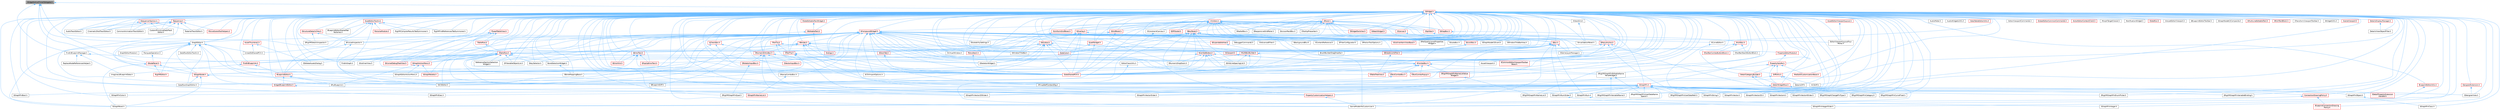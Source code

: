 digraph "WidgetActiveTimerDelegate.h"
{
 // INTERACTIVE_SVG=YES
 // LATEX_PDF_SIZE
  bgcolor="transparent";
  edge [fontname=Helvetica,fontsize=10,labelfontname=Helvetica,labelfontsize=10];
  node [fontname=Helvetica,fontsize=10,shape=box,height=0.2,width=0.4];
  Node1 [id="Node000001",label="WidgetActiveTimerDelegate.h",height=0.2,width=0.4,color="gray40", fillcolor="grey60", style="filled", fontcolor="black",tooltip=" "];
  Node1 -> Node2 [id="edge1_Node000001_Node000002",dir="back",color="steelblue1",style="solid",tooltip=" "];
  Node2 [id="Node000002",label="FindInBlueprintManager.h",height=0.2,width=0.4,color="grey40", fillcolor="white", style="filled",URL="$db/d3b/FindInBlueprintManager_8h.html",tooltip=" "];
  Node2 -> Node3 [id="edge2_Node000002_Node000003",dir="back",color="steelblue1",style="solid",tooltip=" "];
  Node3 [id="Node000003",label="FindInBlueprints.h",height=0.2,width=0.4,color="red", fillcolor="#FFF0F0", style="filled",URL="$d0/d27/FindInBlueprints_8h.html",tooltip=" "];
  Node3 -> Node4 [id="edge3_Node000003_Node000004",dir="back",color="steelblue1",style="solid",tooltip=" "];
  Node4 [id="Node000004",label="BlueprintEditor.h",height=0.2,width=0.4,color="red", fillcolor="#FFF0F0", style="filled",URL="$df/d7d/BlueprintEditor_8h.html",tooltip=" "];
  Node4 -> Node12 [id="edge4_Node000004_Node000012",dir="back",color="steelblue1",style="solid",tooltip=" "];
  Node12 [id="Node000012",label="SMyBlueprint.h",height=0.2,width=0.4,color="grey40", fillcolor="white", style="filled",URL="$d3/d34/SMyBlueprint_8h.html",tooltip=" "];
  Node4 -> Node13 [id="edge5_Node000004_Node000013",dir="back",color="steelblue1",style="solid",tooltip=" "];
  Node13 [id="Node000013",label="SSCSEditor.h",height=0.2,width=0.4,color="grey40", fillcolor="white", style="filled",URL="$d0/d2e/SSCSEditor_8h.html",tooltip=" "];
  Node4 -> Node14 [id="edge6_Node000004_Node000014",dir="back",color="steelblue1",style="solid",tooltip=" "];
  Node14 [id="Node000014",label="WidgetBlueprintEditor.h",height=0.2,width=0.4,color="red", fillcolor="#FFF0F0", style="filled",URL="$d6/d04/WidgetBlueprintEditor_8h.html",tooltip=" "];
  Node14 -> Node15 [id="edge7_Node000014_Node000015",dir="back",color="steelblue1",style="solid",tooltip=" "];
  Node15 [id="Node000015",label="SDesignerView.h",height=0.2,width=0.4,color="grey40", fillcolor="white", style="filled",URL="$d2/d14/SDesignerView_8h.html",tooltip=" "];
  Node3 -> Node22 [id="edge8_Node000003_Node000022",dir="back",color="steelblue1",style="solid",tooltip=" "];
  Node22 [id="Node000022",label="ImaginaryBlueprintData.h",height=0.2,width=0.4,color="grey40", fillcolor="white", style="filled",URL="$d9/d16/ImaginaryBlueprintData_8h.html",tooltip=" "];
  Node2 -> Node22 [id="edge9_Node000002_Node000022",dir="back",color="steelblue1",style="solid",tooltip=" "];
  Node2 -> Node23 [id="edge10_Node000002_Node000023",dir="back",color="steelblue1",style="solid",tooltip=" "];
  Node23 [id="Node000023",label="ReplaceNodeReferencesHelper.h",height=0.2,width=0.4,color="grey40", fillcolor="white", style="filled",URL="$de/d84/ReplaceNodeReferencesHelper_8h.html",tooltip=" "];
  Node1 -> Node24 [id="edge11_Node000001_Node000024",dir="back",color="steelblue1",style="solid",tooltip=" "];
  Node24 [id="Node000024",label="GraphEditor.h",height=0.2,width=0.4,color="grey40", fillcolor="white", style="filled",URL="$dc/dc5/GraphEditor_8h.html",tooltip=" "];
  Node24 -> Node4 [id="edge12_Node000024_Node000004",dir="back",color="steelblue1",style="solid",tooltip=" "];
  Node24 -> Node25 [id="edge13_Node000024_Node000025",dir="back",color="steelblue1",style="solid",tooltip=" "];
  Node25 [id="Node000025",label="DataflowEditorToolkit.h",height=0.2,width=0.4,color="grey40", fillcolor="white", style="filled",URL="$d8/d80/DataflowEditorToolkit_8h.html",tooltip=" "];
  Node24 -> Node26 [id="edge14_Node000024_Node000026",dir="back",color="steelblue1",style="solid",tooltip=" "];
  Node26 [id="Node000026",label="DataflowGraphEditor.h",height=0.2,width=0.4,color="grey40", fillcolor="white", style="filled",URL="$d4/dfa/DataflowGraphEditor_8h.html",tooltip=" "];
  Node24 -> Node27 [id="edge15_Node000024_Node000027",dir="back",color="steelblue1",style="solid",tooltip=" "];
  Node27 [id="Node000027",label="GraphEditorModule.h",height=0.2,width=0.4,color="grey40", fillcolor="white", style="filled",URL="$dc/db9/GraphEditorModule_8h.html",tooltip=" "];
  Node24 -> Node28 [id="edge16_Node000024_Node000028",dir="back",color="steelblue1",style="solid",tooltip=" "];
  Node28 [id="Node000028",label="MarqueeOperation.h",height=0.2,width=0.4,color="grey40", fillcolor="white", style="filled",URL="$df/d01/MarqueeOperation_8h.html",tooltip=" "];
  Node28 -> Node29 [id="edge17_Node000028_Node000029",dir="back",color="steelblue1",style="solid",tooltip=" "];
  Node29 [id="Node000029",label="SNodePanel.h",height=0.2,width=0.4,color="red", fillcolor="#FFF0F0", style="filled",URL="$da/db1/SNodePanel_8h.html",tooltip=" "];
  Node29 -> Node31 [id="edge18_Node000029_Node000031",dir="back",color="steelblue1",style="solid",tooltip=" "];
  Node31 [id="Node000031",label="RigVMEditor.h",height=0.2,width=0.4,color="red", fillcolor="#FFF0F0", style="filled",URL="$d3/d13/RigVMEditor_8h.html",tooltip=" "];
  Node29 -> Node35 [id="edge19_Node000029_Node000035",dir="back",color="steelblue1",style="solid",tooltip=" "];
  Node35 [id="Node000035",label="SGraphNode.h",height=0.2,width=0.4,color="red", fillcolor="#FFF0F0", style="filled",URL="$d2/d30/SGraphNode_8h.html",tooltip=" "];
  Node35 -> Node26 [id="edge20_Node000035_Node000026",dir="back",color="steelblue1",style="solid",tooltip=" "];
  Node35 -> Node52 [id="edge21_Node000035_Node000052",dir="back",color="steelblue1",style="solid",tooltip=" "];
  Node52 [id="Node000052",label="SGraphPanel.h",height=0.2,width=0.4,color="grey40", fillcolor="white", style="filled",URL="$d2/dcf/SGraphPanel_8h.html",tooltip=" "];
  Node35 -> Node53 [id="edge22_Node000035_Node000053",dir="back",color="steelblue1",style="solid",tooltip=" "];
  Node53 [id="Node000053",label="SGraphPin.h",height=0.2,width=0.4,color="red", fillcolor="#FFF0F0", style="filled",URL="$d1/dd1/SGraphPin_8h.html",tooltip=" "];
  Node53 -> Node54 [id="edge23_Node000053_Node000054",dir="back",color="steelblue1",style="solid",tooltip=" "];
  Node54 [id="Node000054",label="ConnectionDrawingPolicy.h",height=0.2,width=0.4,color="red", fillcolor="#FFF0F0", style="filled",URL="$d5/dc8/ConnectionDrawingPolicy_8h.html",tooltip=" "];
  Node54 -> Node55 [id="edge24_Node000054_Node000055",dir="back",color="steelblue1",style="solid",tooltip=" "];
  Node55 [id="Node000055",label="BlueprintConnectionDrawing\lPolicy.h",height=0.2,width=0.4,color="red", fillcolor="#FFF0F0", style="filled",URL="$d2/dfc/BlueprintConnectionDrawingPolicy_8h.html",tooltip=" "];
  Node54 -> Node52 [id="edge25_Node000054_Node000052",dir="back",color="steelblue1",style="solid",tooltip=" "];
  Node53 -> Node52 [id="edge26_Node000053_Node000052",dir="back",color="steelblue1",style="solid",tooltip=" "];
  Node53 -> Node61 [id="edge27_Node000053_Node000061",dir="back",color="steelblue1",style="solid",tooltip=" "];
  Node61 [id="Node000061",label="SGraphPinBool.h",height=0.2,width=0.4,color="grey40", fillcolor="white", style="filled",URL="$d8/d82/SGraphPinBool_8h.html",tooltip=" "];
  Node53 -> Node62 [id="edge28_Node000053_Node000062",dir="back",color="steelblue1",style="solid",tooltip=" "];
  Node62 [id="Node000062",label="SGraphPinColor.h",height=0.2,width=0.4,color="grey40", fillcolor="white", style="filled",URL="$dd/d8d/SGraphPinColor_8h.html",tooltip=" "];
  Node53 -> Node64 [id="edge29_Node000053_Node000064",dir="back",color="steelblue1",style="solid",tooltip=" "];
  Node64 [id="Node000064",label="SGraphPinExec.h",height=0.2,width=0.4,color="grey40", fillcolor="white", style="filled",URL="$d1/d4c/SGraphPinExec_8h.html",tooltip=" "];
  Node53 -> Node65 [id="edge30_Node000053_Node000065",dir="back",color="steelblue1",style="solid",tooltip=" "];
  Node65 [id="Node000065",label="SGraphPinNameList.h",height=0.2,width=0.4,color="red", fillcolor="#FFF0F0", style="filled",URL="$d4/d09/SGraphPinNameList_8h.html",tooltip=" "];
  Node53 -> Node67 [id="edge31_Node000053_Node000067",dir="back",color="steelblue1",style="solid",tooltip=" "];
  Node67 [id="Node000067",label="SGraphPinNum.h",height=0.2,width=0.4,color="grey40", fillcolor="white", style="filled",URL="$d7/da4/SGraphPinNum_8h.html",tooltip=" "];
  Node67 -> Node68 [id="edge32_Node000067_Node000068",dir="back",color="steelblue1",style="solid",tooltip=" "];
  Node68 [id="Node000068",label="SGraphPinInteger.h",height=0.2,width=0.4,color="grey40", fillcolor="white", style="filled",URL="$df/d54/SGraphPinInteger_8h.html",tooltip=" "];
  Node53 -> Node69 [id="edge33_Node000053_Node000069",dir="back",color="steelblue1",style="solid",tooltip=" "];
  Node69 [id="Node000069",label="SGraphPinNumSlider.h",height=0.2,width=0.4,color="grey40", fillcolor="white", style="filled",URL="$d5/d00/SGraphPinNumSlider_8h.html",tooltip=" "];
  Node69 -> Node70 [id="edge34_Node000069_Node000070",dir="back",color="steelblue1",style="solid",tooltip=" "];
  Node70 [id="Node000070",label="SGraphPinIntegerSlider.h",height=0.2,width=0.4,color="grey40", fillcolor="white", style="filled",URL="$da/d60/SGraphPinIntegerSlider_8h.html",tooltip=" "];
  Node53 -> Node71 [id="edge35_Node000053_Node000071",dir="back",color="steelblue1",style="solid",tooltip=" "];
  Node71 [id="Node000071",label="SGraphPinObject.h",height=0.2,width=0.4,color="grey40", fillcolor="white", style="filled",URL="$da/dd6/SGraphPinObject_8h.html",tooltip=" "];
  Node71 -> Node72 [id="edge36_Node000071_Node000072",dir="back",color="steelblue1",style="solid",tooltip=" "];
  Node72 [id="Node000072",label="SGraphPinClass.h",height=0.2,width=0.4,color="grey40", fillcolor="white", style="filled",URL="$df/d8d/SGraphPinClass_8h.html",tooltip=" "];
  Node53 -> Node73 [id="edge37_Node000053_Node000073",dir="back",color="steelblue1",style="solid",tooltip=" "];
  Node73 [id="Node000073",label="SGraphPinString.h",height=0.2,width=0.4,color="grey40", fillcolor="white", style="filled",URL="$d0/d49/SGraphPinString_8h.html",tooltip=" "];
  Node53 -> Node75 [id="edge38_Node000053_Node000075",dir="back",color="steelblue1",style="solid",tooltip=" "];
  Node75 [id="Node000075",label="SGraphPinVector.h",height=0.2,width=0.4,color="grey40", fillcolor="white", style="filled",URL="$d8/de7/SGraphPinVector_8h.html",tooltip=" "];
  Node53 -> Node76 [id="edge39_Node000053_Node000076",dir="back",color="steelblue1",style="solid",tooltip=" "];
  Node76 [id="Node000076",label="SGraphPinVector2D.h",height=0.2,width=0.4,color="grey40", fillcolor="white", style="filled",URL="$d7/d67/SGraphPinVector2D_8h.html",tooltip=" "];
  Node53 -> Node77 [id="edge40_Node000053_Node000077",dir="back",color="steelblue1",style="solid",tooltip=" "];
  Node77 [id="Node000077",label="SGraphPinVector2DSlider.h",height=0.2,width=0.4,color="grey40", fillcolor="white", style="filled",URL="$d7/d05/SGraphPinVector2DSlider_8h.html",tooltip=" "];
  Node53 -> Node78 [id="edge41_Node000053_Node000078",dir="back",color="steelblue1",style="solid",tooltip=" "];
  Node78 [id="Node000078",label="SGraphPinVector4.h",height=0.2,width=0.4,color="grey40", fillcolor="white", style="filled",URL="$d4/d94/SGraphPinVector4_8h.html",tooltip=" "];
  Node53 -> Node79 [id="edge42_Node000053_Node000079",dir="back",color="steelblue1",style="solid",tooltip=" "];
  Node79 [id="Node000079",label="SGraphPinVector4Slider.h",height=0.2,width=0.4,color="grey40", fillcolor="white", style="filled",URL="$d9/db8/SGraphPinVector4Slider_8h.html",tooltip=" "];
  Node53 -> Node80 [id="edge43_Node000053_Node000080",dir="back",color="steelblue1",style="solid",tooltip=" "];
  Node80 [id="Node000080",label="SGraphPinVectorSlider.h",height=0.2,width=0.4,color="grey40", fillcolor="white", style="filled",URL="$dc/d38/SGraphPinVectorSlider_8h.html",tooltip=" "];
  Node53 -> Node81 [id="edge44_Node000053_Node000081",dir="back",color="steelblue1",style="solid",tooltip=" "];
  Node81 [id="Node000081",label="SRigVMGraphChangePinType.h",height=0.2,width=0.4,color="grey40", fillcolor="white", style="filled",URL="$d4/da7/SRigVMGraphChangePinType_8h.html",tooltip=" "];
  Node53 -> Node82 [id="edge45_Node000053_Node000082",dir="back",color="steelblue1",style="solid",tooltip=" "];
  Node82 [id="Node000082",label="SRigVMGraphPinCategory.h",height=0.2,width=0.4,color="grey40", fillcolor="white", style="filled",URL="$da/d67/SRigVMGraphPinCategory_8h.html",tooltip=" "];
  Node53 -> Node83 [id="edge46_Node000053_Node000083",dir="back",color="steelblue1",style="solid",tooltip=" "];
  Node83 [id="Node000083",label="SRigVMGraphPinCurveFloat.h",height=0.2,width=0.4,color="grey40", fillcolor="white", style="filled",URL="$d3/d13/SRigVMGraphPinCurveFloat_8h.html",tooltip=" "];
  Node53 -> Node84 [id="edge47_Node000053_Node000084",dir="back",color="steelblue1",style="solid",tooltip=" "];
  Node84 [id="Node000084",label="SRigVMGraphPinEnumPicker.h",height=0.2,width=0.4,color="grey40", fillcolor="white", style="filled",URL="$d9/dd1/SRigVMGraphPinEnumPicker_8h.html",tooltip=" "];
  Node53 -> Node85 [id="edge48_Node000053_Node000085",dir="back",color="steelblue1",style="solid",tooltip=" "];
  Node85 [id="Node000085",label="SRigVMGraphPinNameList.h",height=0.2,width=0.4,color="grey40", fillcolor="white", style="filled",URL="$d7/dfc/SRigVMGraphPinNameList_8h.html",tooltip=" "];
  Node53 -> Node86 [id="edge49_Node000053_Node000086",dir="back",color="steelblue1",style="solid",tooltip=" "];
  Node86 [id="Node000086",label="SRigVMGraphPinQuat.h",height=0.2,width=0.4,color="grey40", fillcolor="white", style="filled",URL="$de/dda/SRigVMGraphPinQuat_8h.html",tooltip=" "];
  Node53 -> Node87 [id="edge50_Node000053_Node000087",dir="back",color="steelblue1",style="solid",tooltip=" "];
  Node87 [id="Node000087",label="SRigVMGraphPinUserDataName\lSpace.h",height=0.2,width=0.4,color="grey40", fillcolor="white", style="filled",URL="$d7/dfd/SRigVMGraphPinUserDataNameSpace_8h.html",tooltip=" "];
  Node53 -> Node88 [id="edge51_Node000053_Node000088",dir="back",color="steelblue1",style="solid",tooltip=" "];
  Node88 [id="Node000088",label="SRigVMGraphPinUserDataPath.h",height=0.2,width=0.4,color="grey40", fillcolor="white", style="filled",URL="$d5/d31/SRigVMGraphPinUserDataPath_8h.html",tooltip=" "];
  Node53 -> Node89 [id="edge52_Node000053_Node000089",dir="back",color="steelblue1",style="solid",tooltip=" "];
  Node89 [id="Node000089",label="SRigVMGraphPinVariableBinding.h",height=0.2,width=0.4,color="grey40", fillcolor="white", style="filled",URL="$db/dca/SRigVMGraphPinVariableBinding_8h.html",tooltip=" "];
  Node53 -> Node90 [id="edge53_Node000053_Node000090",dir="back",color="steelblue1",style="solid",tooltip=" "];
  Node90 [id="Node000090",label="SRigVMGraphPinVariableName.h",height=0.2,width=0.4,color="grey40", fillcolor="white", style="filled",URL="$d0/da1/SRigVMGraphPinVariableName_8h.html",tooltip=" "];
  Node29 -> Node52 [id="edge54_Node000029_Node000052",dir="back",color="steelblue1",style="solid",tooltip=" "];
  Node24 -> Node31 [id="edge55_Node000024_Node000031",dir="back",color="steelblue1",style="solid",tooltip=" "];
  Node24 -> Node95 [id="edge56_Node000024_Node000095",dir="back",color="steelblue1",style="solid",tooltip=" "];
  Node95 [id="Node000095",label="SBlueprintDiff.h",height=0.2,width=0.4,color="grey40", fillcolor="white", style="filled",URL="$de/d6d/SBlueprintDiff_8h.html",tooltip=" "];
  Node24 -> Node96 [id="edge57_Node000024_Node000096",dir="back",color="steelblue1",style="solid",tooltip=" "];
  Node96 [id="Node000096",label="SGraphEditorActionMenu.h",height=0.2,width=0.4,color="grey40", fillcolor="white", style="filled",URL="$dd/d8d/SGraphEditorActionMenu_8h.html",tooltip=" "];
  Node24 -> Node35 [id="edge58_Node000024_Node000035",dir="back",color="steelblue1",style="solid",tooltip=" "];
  Node24 -> Node52 [id="edge59_Node000024_Node000052",dir="back",color="steelblue1",style="solid",tooltip=" "];
  Node24 -> Node29 [id="edge60_Node000024_Node000029",dir="back",color="steelblue1",style="solid",tooltip=" "];
  Node24 -> Node97 [id="edge61_Node000024_Node000097",dir="back",color="steelblue1",style="solid",tooltip=" "];
  Node97 [id="Node000097",label="UnrealEdSharedPCH.h",height=0.2,width=0.4,color="grey40", fillcolor="white", style="filled",URL="$d1/de6/UnrealEdSharedPCH_8h.html",tooltip=" "];
  Node24 -> Node14 [id="edge62_Node000024_Node000014",dir="back",color="steelblue1",style="solid",tooltip=" "];
  Node1 -> Node98 [id="edge63_Node000001_Node000098",dir="back",color="steelblue1",style="solid",tooltip=" "];
  Node98 [id="Node000098",label="SWidget.h",height=0.2,width=0.4,color="red", fillcolor="#FFF0F0", style="filled",URL="$dc/df5/SWidget_8h.html",tooltip=" "];
  Node98 -> Node99 [id="edge64_Node000098_Node000099",dir="back",color="steelblue1",style="solid",tooltip=" "];
  Node99 [id="Node000099",label="AssetEditorToolkit.h",height=0.2,width=0.4,color="red", fillcolor="#FFF0F0", style="filled",URL="$d9/d8b/AssetEditorToolkit_8h.html",tooltip=" "];
  Node99 -> Node4 [id="edge65_Node000099_Node000004",dir="back",color="steelblue1",style="solid",tooltip=" "];
  Node99 -> Node104 [id="edge66_Node000099_Node000104",dir="back",color="steelblue1",style="solid",tooltip=" "];
  Node104 [id="Node000104",label="BlueprintEditorSharedTab\lFactories.h",height=0.2,width=0.4,color="grey40", fillcolor="white", style="filled",URL="$d3/d15/BlueprintEditorSharedTabFactories_8h.html",tooltip=" "];
  Node99 -> Node105 [id="edge67_Node000099_Node000105",dir="back",color="steelblue1",style="solid",tooltip=" "];
  Node105 [id="Node000105",label="FindInGraph.h",height=0.2,width=0.4,color="grey40", fillcolor="white", style="filled",URL="$de/d36/FindInGraph_8h.html",tooltip=" "];
  Node99 -> Node110 [id="edge68_Node000099_Node000110",dir="back",color="steelblue1",style="solid",tooltip=" "];
  Node110 [id="Node000110",label="PersonaModule.h",height=0.2,width=0.4,color="red", fillcolor="#FFF0F0", style="filled",URL="$de/d74/PersonaModule_8h.html",tooltip=" "];
  Node99 -> Node112 [id="edge69_Node000099_Node000112",dir="back",color="steelblue1",style="solid",tooltip=" "];
  Node112 [id="Node000112",label="RigVMCompilerResultsTabSummoner.h",height=0.2,width=0.4,color="grey40", fillcolor="white", style="filled",URL="$dd/d05/RigVMCompilerResultsTabSummoner_8h.html",tooltip=" "];
  Node99 -> Node114 [id="edge70_Node000099_Node000114",dir="back",color="steelblue1",style="solid",tooltip=" "];
  Node114 [id="Node000114",label="RigVMFindReferencesTabSummoner.h",height=0.2,width=0.4,color="grey40", fillcolor="white", style="filled",URL="$d5/d7d/RigVMFindReferencesTabSummoner_8h.html",tooltip=" "];
  Node99 -> Node97 [id="edge71_Node000099_Node000097",dir="back",color="steelblue1",style="solid",tooltip=" "];
  Node98 -> Node140 [id="edge72_Node000098_Node000140",dir="back",color="steelblue1",style="solid",tooltip=" "];
  Node140 [id="Node000140",label="AssetEditorViewportLayout.h",height=0.2,width=0.4,color="red", fillcolor="#FFF0F0", style="filled",URL="$df/d46/AssetEditorViewportLayout_8h.html",tooltip=" "];
  Node140 -> Node142 [id="edge73_Node000140_Node000142",dir="back",color="steelblue1",style="solid",tooltip=" "];
  Node142 [id="Node000142",label="EditorViewportLayoutFour\lPanes.h",height=0.2,width=0.4,color="grey40", fillcolor="white", style="filled",URL="$d4/d84/EditorViewportLayoutFourPanes_8h.html",tooltip=" "];
  Node98 -> Node147 [id="edge74_Node000098_Node000147",dir="back",color="steelblue1",style="solid",tooltip=" "];
  Node147 [id="Node000147",label="AssetThumbnail.h",height=0.2,width=0.4,color="red", fillcolor="#FFF0F0", style="filled",URL="$d7/d61/AssetThumbnail_8h.html",tooltip=" "];
  Node147 -> Node156 [id="edge75_Node000147_Node000156",dir="back",color="steelblue1",style="solid",tooltip=" "];
  Node156 [id="Node000156",label="SDeleteAssetsDialog.h",height=0.2,width=0.4,color="grey40", fillcolor="white", style="filled",URL="$d7/d0d/SDeleteAssetsDialog_8h.html",tooltip=" "];
  Node147 -> Node97 [id="edge76_Node000147_Node000097",dir="back",color="steelblue1",style="solid",tooltip=" "];
  Node98 -> Node157 [id="edge77_Node000098_Node000157",dir="back",color="steelblue1",style="solid",tooltip=" "];
  Node157 [id="Node000157",label="AudioMeter.h",height=0.2,width=0.4,color="grey40", fillcolor="white", style="filled",URL="$de/db0/AudioMeter_8h.html",tooltip=" "];
  Node98 -> Node158 [id="edge78_Node000098_Node000158",dir="back",color="steelblue1",style="solid",tooltip=" "];
  Node158 [id="Node000158",label="AudioTrackEditor.h",height=0.2,width=0.4,color="grey40", fillcolor="white", style="filled",URL="$dd/d96/AudioTrackEditor_8h.html",tooltip=" "];
  Node98 -> Node159 [id="edge79_Node000098_Node000159",dir="back",color="steelblue1",style="solid",tooltip=" "];
  Node159 [id="Node000159",label="AudioWidgetsUtils.h",height=0.2,width=0.4,color="grey40", fillcolor="white", style="filled",URL="$da/d9a/AudioWidgetsUtils_8h.html",tooltip=" "];
  Node98 -> Node55 [id="edge80_Node000098_Node000055",dir="back",color="steelblue1",style="solid",tooltip=" "];
  Node98 -> Node4 [id="edge81_Node000098_Node000004",dir="back",color="steelblue1",style="solid",tooltip=" "];
  Node98 -> Node104 [id="edge82_Node000098_Node000104",dir="back",color="steelblue1",style="solid",tooltip=" "];
  Node98 -> Node160 [id="edge83_Node000098_Node000160",dir="back",color="steelblue1",style="solid",tooltip=" "];
  Node160 [id="Node000160",label="BlueprintEditorUtils.h",height=0.2,width=0.4,color="red", fillcolor="#FFF0F0", style="filled",URL="$d7/d3d/BlueprintEditorUtils_8h.html",tooltip=" "];
  Node160 -> Node162 [id="edge84_Node000160_Node000162",dir="back",color="steelblue1",style="solid",tooltip=" "];
  Node162 [id="Node000162",label="GameModeInfoCustomizer.h",height=0.2,width=0.4,color="grey40", fillcolor="white", style="filled",URL="$d5/df3/GameModeInfoCustomizer_8h.html",tooltip=" "];
  Node98 -> Node163 [id="edge85_Node000098_Node000163",dir="back",color="steelblue1",style="solid",tooltip=" "];
  Node163 [id="Node000163",label="BoneSelectionWidget.h",height=0.2,width=0.4,color="grey40", fillcolor="white", style="filled",URL="$d4/dd3/BoneSelectionWidget_8h.html",tooltip=" "];
  Node163 -> Node164 [id="edge86_Node000163_Node000164",dir="back",color="steelblue1",style="solid",tooltip=" "];
  Node164 [id="Node000164",label="SBoneMappingBase.h",height=0.2,width=0.4,color="grey40", fillcolor="white", style="filled",URL="$d7/d49/SBoneMappingBase_8h.html",tooltip=" "];
  Node98 -> Node165 [id="edge87_Node000098_Node000165",dir="back",color="steelblue1",style="solid",tooltip=" "];
  Node165 [id="Node000165",label="BrushBuilderDragDropOp.h",height=0.2,width=0.4,color="grey40", fillcolor="white", style="filled",URL="$d9/d56/BrushBuilderDragDropOp_8h.html",tooltip=" "];
  Node98 -> Node166 [id="edge88_Node000098_Node000166",dir="back",color="steelblue1",style="solid",tooltip=" "];
  Node166 [id="Node000166",label="Children.h",height=0.2,width=0.4,color="red", fillcolor="#FFF0F0", style="filled",URL="$db/d68/Children_8h.html",tooltip=" "];
  Node166 -> Node177 [id="edge89_Node000166_Node000177",dir="back",color="steelblue1",style="solid",tooltip=" "];
  Node177 [id="Node000177",label="SBox.h",height=0.2,width=0.4,color="red", fillcolor="#FFF0F0", style="filled",URL="$dd/d43/SBox_8h.html",tooltip=" "];
  Node177 -> Node165 [id="edge90_Node000177_Node000165",dir="back",color="steelblue1",style="solid",tooltip=" "];
  Node177 -> Node162 [id="edge91_Node000177_Node000162",dir="back",color="steelblue1",style="solid",tooltip=" "];
  Node177 -> Node178 [id="edge92_Node000177_Node000178",dir="back",color="steelblue1",style="solid",tooltip=" "];
  Node178 [id="Node000178",label="SComboBox.h",height=0.2,width=0.4,color="red", fillcolor="#FFF0F0", style="filled",URL="$d2/dd5/SComboBox_8h.html",tooltip=" "];
  Node178 -> Node187 [id="edge93_Node000178_Node000187",dir="back",color="steelblue1",style="solid",tooltip=" "];
  Node187 [id="Node000187",label="SCSVImportOptions.h",height=0.2,width=0.4,color="grey40", fillcolor="white", style="filled",URL="$d7/dfe/SCSVImportOptions_8h.html",tooltip=" "];
  Node178 -> Node190 [id="edge94_Node000178_Node000190",dir="back",color="steelblue1",style="solid",tooltip=" "];
  Node190 [id="Node000190",label="SNameComboBox.h",height=0.2,width=0.4,color="grey40", fillcolor="white", style="filled",URL="$d8/d4b/SNameComboBox_8h.html",tooltip=" "];
  Node190 -> Node65 [id="edge95_Node000190_Node000065",dir="back",color="steelblue1",style="solid",tooltip=" "];
  Node178 -> Node191 [id="edge96_Node000178_Node000191",dir="back",color="steelblue1",style="solid",tooltip=" "];
  Node191 [id="Node000191",label="SRigVMGraphPinEditableName\lValueWidget.h",height=0.2,width=0.4,color="grey40", fillcolor="white", style="filled",URL="$da/d0c/SRigVMGraphPinEditableNameValueWidget_8h.html",tooltip=" "];
  Node191 -> Node87 [id="edge97_Node000191_Node000087",dir="back",color="steelblue1",style="solid",tooltip=" "];
  Node191 -> Node90 [id="edge98_Node000191_Node000090",dir="back",color="steelblue1",style="solid",tooltip=" "];
  Node178 -> Node192 [id="edge99_Node000178_Node000192",dir="back",color="steelblue1",style="solid",tooltip=" "];
  Node192 [id="Node000192",label="SRigVMGraphPinNameListValue\lWidget.h",height=0.2,width=0.4,color="red", fillcolor="#FFF0F0", style="filled",URL="$dc/dac/SRigVMGraphPinNameListValueWidget_8h.html",tooltip=" "];
  Node192 -> Node85 [id="edge100_Node000192_Node000085",dir="back",color="steelblue1",style="solid",tooltip=" "];
  Node178 -> Node193 [id="edge101_Node000178_Node000193",dir="back",color="steelblue1",style="solid",tooltip=" "];
  Node193 [id="Node000193",label="STableTreeView.h",height=0.2,width=0.4,color="red", fillcolor="#FFF0F0", style="filled",URL="$dd/d46/STableTreeView_8h.html",tooltip=" "];
  Node178 -> Node196 [id="edge102_Node000178_Node000196",dir="back",color="steelblue1",style="solid",tooltip=" "];
  Node196 [id="Node000196",label="STextComboBox.h",height=0.2,width=0.4,color="red", fillcolor="#FFF0F0", style="filled",URL="$d6/d14/STextComboBox_8h.html",tooltip=" "];
  Node196 -> Node197 [id="edge103_Node000196_Node000197",dir="back",color="steelblue1",style="solid",tooltip=" "];
  Node197 [id="Node000197",label="SFixupSelfContextDlg.h",height=0.2,width=0.4,color="grey40", fillcolor="white", style="filled",URL="$d5/da4/SFixupSelfContextDlg_8h.html",tooltip=" "];
  Node178 -> Node198 [id="edge104_Node000178_Node000198",dir="back",color="steelblue1",style="solid",tooltip=" "];
  Node198 [id="Node000198",label="STextComboPopup.h",height=0.2,width=0.4,color="red", fillcolor="#FFF0F0", style="filled",URL="$d1/d76/STextComboPopup_8h.html",tooltip=" "];
  Node178 -> Node175 [id="edge105_Node000178_Node000175",dir="back",color="steelblue1",style="solid",tooltip=" "];
  Node175 [id="Node000175",label="SlateSharedPCH.h",height=0.2,width=0.4,color="red", fillcolor="#FFF0F0", style="filled",URL="$d1/dfc/SlateSharedPCH_8h.html",tooltip=" "];
  Node177 -> Node206 [id="edge106_Node000177_Node000206",dir="back",color="steelblue1",style="solid",tooltip=" "];
  Node206 [id="Node000206",label="SGameLayerManager.h",height=0.2,width=0.4,color="grey40", fillcolor="white", style="filled",URL="$da/d3a/SGameLayerManager_8h.html",tooltip=" "];
  Node177 -> Node67 [id="edge107_Node000177_Node000067",dir="back",color="steelblue1",style="solid",tooltip=" "];
  Node177 -> Node69 [id="edge108_Node000177_Node000069",dir="back",color="steelblue1",style="solid",tooltip=" "];
  Node177 -> Node77 [id="edge109_Node000177_Node000077",dir="back",color="steelblue1",style="solid",tooltip=" "];
  Node177 -> Node80 [id="edge110_Node000177_Node000080",dir="back",color="steelblue1",style="solid",tooltip=" "];
  Node177 -> Node248 [id="edge111_Node000177_Node000248",dir="back",color="steelblue1",style="solid",tooltip=" "];
  Node248 [id="Node000248",label="STableRow.h",height=0.2,width=0.4,color="red", fillcolor="#FFF0F0", style="filled",URL="$d8/d43/STableRow_8h.html",tooltip=" "];
  Node248 -> Node163 [id="edge112_Node000248_Node000163",dir="back",color="steelblue1",style="solid",tooltip=" "];
  Node248 -> Node3 [id="edge113_Node000248_Node000003",dir="back",color="steelblue1",style="solid",tooltip=" "];
  Node248 -> Node105 [id="edge114_Node000248_Node000105",dir="back",color="steelblue1",style="solid",tooltip=" "];
  Node248 -> Node303 [id="edge115_Node000248_Node000303",dir="back",color="steelblue1",style="solid",tooltip=" "];
  Node303 [id="Node000303",label="ReferenceSectionSelection\lWidget.h",height=0.2,width=0.4,color="grey40", fillcolor="white", style="filled",URL="$db/d75/ReferenceSectionSelectionWidget_8h.html",tooltip=" "];
  Node248 -> Node95 [id="edge116_Node000248_Node000095",dir="back",color="steelblue1",style="solid",tooltip=" "];
  Node248 -> Node164 [id="edge117_Node000248_Node000164",dir="back",color="steelblue1",style="solid",tooltip=" "];
  Node248 -> Node178 [id="edge118_Node000248_Node000178",dir="back",color="steelblue1",style="solid",tooltip=" "];
  Node248 -> Node156 [id="edge119_Node000248_Node000156",dir="back",color="steelblue1",style="solid",tooltip=" "];
  Node248 -> Node306 [id="edge120_Node000248_Node000306",dir="back",color="steelblue1",style="solid",tooltip=" "];
  Node306 [id="Node000306",label="SFilterableObjectList.h",height=0.2,width=0.4,color="grey40", fillcolor="white", style="filled",URL="$dc/de4/SFilterableObjectList_8h.html",tooltip=" "];
  Node248 -> Node197 [id="edge121_Node000248_Node000197",dir="back",color="steelblue1",style="solid",tooltip=" "];
  Node248 -> Node307 [id="edge122_Node000248_Node000307",dir="back",color="steelblue1",style="solid",tooltip=" "];
  Node307 [id="Node000307",label="SGraphActionMenu.h",height=0.2,width=0.4,color="red", fillcolor="#FFF0F0", style="filled",URL="$d0/d9a/SGraphActionMenu_8h.html",tooltip=" "];
  Node307 -> Node96 [id="edge123_Node000307_Node000096",dir="back",color="steelblue1",style="solid",tooltip=" "];
  Node307 -> Node309 [id="edge124_Node000307_Node000309",dir="back",color="steelblue1",style="solid",tooltip=" "];
  Node309 [id="Node000309",label="SGraphPalette.h",height=0.2,width=0.4,color="red", fillcolor="#FFF0F0", style="filled",URL="$d5/dd1/SGraphPalette_8h.html",tooltip=" "];
  Node307 -> Node12 [id="edge125_Node000307_Node000012",dir="back",color="steelblue1",style="solid",tooltip=" "];
  Node248 -> Node314 [id="edge126_Node000248_Node000314",dir="back",color="steelblue1",style="solid",tooltip=" "];
  Node314 [id="Node000314",label="SKeySelector.h",height=0.2,width=0.4,color="grey40", fillcolor="white", style="filled",URL="$de/d62/SKeySelector_8h.html",tooltip=" "];
  Node248 -> Node315 [id="edge127_Node000248_Node000315",dir="back",color="steelblue1",style="solid",tooltip=" "];
  Node315 [id="Node000315",label="SKismetDebugTreeView.h",height=0.2,width=0.4,color="red", fillcolor="#FFF0F0", style="filled",URL="$dc/df5/SKismetDebugTreeView_8h.html",tooltip=" "];
  Node248 -> Node295 [id="edge128_Node000248_Node000295",dir="back",color="steelblue1",style="solid",tooltip=" "];
  Node295 [id="Node000295",label="SOutlinerView.h",height=0.2,width=0.4,color="grey40", fillcolor="white", style="filled",URL="$d5/de1/SOutlinerView_8h.html",tooltip=" "];
  Node248 -> Node13 [id="edge129_Node000248_Node000013",dir="back",color="steelblue1",style="solid",tooltip=" "];
  Node248 -> Node320 [id="edge130_Node000248_Node000320",dir="back",color="steelblue1",style="solid",tooltip=" "];
  Node320 [id="Node000320",label="SSkeletonWidget.h",height=0.2,width=0.4,color="grey40", fillcolor="white", style="filled",URL="$dd/da7/SSkeletonWidget_8h.html",tooltip=" "];
  Node248 -> Node175 [id="edge131_Node000248_Node000175",dir="back",color="steelblue1",style="solid",tooltip=" "];
  Node177 -> Node350 [id="edge132_Node000177_Node000350",dir="back",color="steelblue1",style="solid",tooltip=" "];
  Node350 [id="Node000350",label="SWindowTitleBar.h",height=0.2,width=0.4,color="grey40", fillcolor="white", style="filled",URL="$d0/dce/SWindowTitleBar_8h.html",tooltip=" "];
  Node177 -> Node175 [id="edge133_Node000177_Node000175",dir="back",color="steelblue1",style="solid",tooltip=" "];
  Node166 -> Node351 [id="edge134_Node000166_Node000351",dir="back",color="steelblue1",style="solid",tooltip=" "];
  Node351 [id="Node000351",label="SBoxPanel.h",height=0.2,width=0.4,color="red", fillcolor="#FFF0F0", style="filled",URL="$d8/de6/SBoxPanel_8h.html",tooltip=" "];
  Node351 -> Node325 [id="edge135_Node000351_Node000325",dir="back",color="steelblue1",style="solid",tooltip=" "];
  Node325 [id="Node000325",label="DiffUtils.h",height=0.2,width=0.4,color="red", fillcolor="#FFF0F0", style="filled",URL="$d4/d91/DiffUtils_8h.html",tooltip=" "];
  Node325 -> Node330 [id="edge136_Node000325_Node000330",dir="back",color="steelblue1",style="solid",tooltip=" "];
  Node330 [id="Node000330",label="DetailsDiff.h",height=0.2,width=0.4,color="grey40", fillcolor="white", style="filled",URL="$de/dfc/DetailsDiff_8h.html",tooltip=" "];
  Node325 -> Node95 [id="edge137_Node000325_Node000095",dir="back",color="steelblue1",style="solid",tooltip=" "];
  Node325 -> Node331 [id="edge138_Node000325_Node000331",dir="back",color="steelblue1",style="solid",tooltip=" "];
  Node331 [id="Node000331",label="SCSDiff.h",height=0.2,width=0.4,color="grey40", fillcolor="white", style="filled",URL="$da/dc5/SCSDiff_8h.html",tooltip=" "];
  Node351 -> Node162 [id="edge139_Node000351_Node000162",dir="back",color="steelblue1",style="solid",tooltip=" "];
  Node351 -> Node374 [id="edge140_Node000351_Node000374",dir="back",color="steelblue1",style="solid",tooltip=" "];
  Node374 [id="Node000374",label="PropertyCustomizationHelpers.h",height=0.2,width=0.4,color="red", fillcolor="#FFF0F0", style="filled",URL="$d7/dd0/PropertyCustomizationHelpers_8h.html",tooltip=" "];
  Node374 -> Node162 [id="edge141_Node000374_Node000162",dir="back",color="steelblue1",style="solid",tooltip=" "];
  Node351 -> Node377 [id="edge142_Node000351_Node000377",dir="back",color="steelblue1",style="solid",tooltip=" "];
  Node377 [id="Node000377",label="SBreadcrumbTrail.h",height=0.2,width=0.4,color="red", fillcolor="#FFF0F0", style="filled",URL="$d4/de2/SBreadcrumbTrail_8h.html",tooltip=" "];
  Node377 -> Node193 [id="edge143_Node000377_Node000193",dir="back",color="steelblue1",style="solid",tooltip=" "];
  Node351 -> Node378 [id="edge144_Node000351_Node000378",dir="back",color="steelblue1",style="solid",tooltip=" "];
  Node378 [id="Node000378",label="SComboButton.h",height=0.2,width=0.4,color="red", fillcolor="#FFF0F0", style="filled",URL="$dc/d43/SComboButton_8h.html",tooltip=" "];
  Node378 -> Node164 [id="edge145_Node000378_Node000164",dir="back",color="steelblue1",style="solid",tooltip=" "];
  Node378 -> Node178 [id="edge146_Node000378_Node000178",dir="back",color="steelblue1",style="solid",tooltip=" "];
  Node378 -> Node225 [id="edge147_Node000378_Node000225",dir="back",color="steelblue1",style="solid",tooltip=" "];
  Node225 [id="Node000225",label="SGridLineSpacingList.h",height=0.2,width=0.4,color="grey40", fillcolor="white", style="filled",URL="$db/d48/SGridLineSpacingList_8h.html",tooltip=" "];
  Node378 -> Node232 [id="edge148_Node000378_Node000232",dir="back",color="steelblue1",style="solid",tooltip=" "];
  Node232 [id="Node000232",label="SNumericDropDown.h",height=0.2,width=0.4,color="grey40", fillcolor="white", style="filled",URL="$d3/d12/SNumericDropDown_8h.html",tooltip=" "];
  Node378 -> Node382 [id="edge149_Node000378_Node000382",dir="back",color="steelblue1",style="solid",tooltip=" "];
  Node382 [id="Node000382",label="SPopUpErrorText.h",height=0.2,width=0.4,color="red", fillcolor="#FFF0F0", style="filled",URL="$d7/d15/SPopUpErrorText_8h.html",tooltip=" "];
  Node378 -> Node191 [id="edge150_Node000378_Node000191",dir="back",color="steelblue1",style="solid",tooltip=" "];
  Node378 -> Node192 [id="edge151_Node000378_Node000192",dir="back",color="steelblue1",style="solid",tooltip=" "];
  Node378 -> Node175 [id="edge152_Node000378_Node000175",dir="back",color="steelblue1",style="solid",tooltip=" "];
  Node351 -> Node225 [id="edge153_Node000351_Node000225",dir="back",color="steelblue1",style="solid",tooltip=" "];
  Node351 -> Node232 [id="edge154_Node000351_Node000232",dir="back",color="steelblue1",style="solid",tooltip=" "];
  Node351 -> Node385 [id="edge155_Node000351_Node000385",dir="back",color="steelblue1",style="solid",tooltip=" "];
  Node385 [id="Node000385",label="SNumericEntryBox.h",height=0.2,width=0.4,color="red", fillcolor="#FFF0F0", style="filled",URL="$d8/d1a/SNumericEntryBox_8h.html",tooltip=" "];
  Node385 -> Node67 [id="edge156_Node000385_Node000067",dir="back",color="steelblue1",style="solid",tooltip=" "];
  Node385 -> Node69 [id="edge157_Node000385_Node000069",dir="back",color="steelblue1",style="solid",tooltip=" "];
  Node385 -> Node77 [id="edge158_Node000385_Node000077",dir="back",color="steelblue1",style="solid",tooltip=" "];
  Node385 -> Node80 [id="edge159_Node000385_Node000080",dir="back",color="steelblue1",style="solid",tooltip=" "];
  Node385 -> Node386 [id="edge160_Node000385_Node000386",dir="back",color="steelblue1",style="solid",tooltip=" "];
  Node386 [id="Node000386",label="SRotatorInputBox.h",height=0.2,width=0.4,color="red", fillcolor="#FFF0F0", style="filled",URL="$de/dd2/SRotatorInputBox_8h.html",tooltip=" "];
  Node386 -> Node86 [id="edge161_Node000386_Node000086",dir="back",color="steelblue1",style="solid",tooltip=" "];
  Node385 -> Node390 [id="edge162_Node000385_Node000390",dir="back",color="steelblue1",style="solid",tooltip=" "];
  Node390 [id="Node000390",label="SVectorInputBox.h",height=0.2,width=0.4,color="red", fillcolor="#FFF0F0", style="filled",URL="$df/d44/SVectorInputBox_8h.html",tooltip=" "];
  Node351 -> Node13 [id="edge163_Node000351_Node000013",dir="back",color="steelblue1",style="solid",tooltip=" "];
  Node351 -> Node393 [id="edge164_Node000351_Node000393",dir="back",color="steelblue1",style="solid",tooltip=" "];
  Node393 [id="Node000393",label="SScrollBox.h",height=0.2,width=0.4,color="red", fillcolor="#FFF0F0", style="filled",URL="$d3/da2/SScrollBox_8h.html",tooltip=" "];
  Node393 -> Node377 [id="edge165_Node000393_Node000377",dir="back",color="steelblue1",style="solid",tooltip=" "];
  Node393 -> Node175 [id="edge166_Node000393_Node000175",dir="back",color="steelblue1",style="solid",tooltip=" "];
  Node351 -> Node320 [id="edge167_Node000351_Node000320",dir="back",color="steelblue1",style="solid",tooltip=" "];
  Node351 -> Node248 [id="edge168_Node000351_Node000248",dir="back",color="steelblue1",style="solid",tooltip=" "];
  Node351 -> Node400 [id="edge169_Node000351_Node000400",dir="back",color="steelblue1",style="solid",tooltip=" "];
  Node400 [id="Node000400",label="SWindow.h",height=0.2,width=0.4,color="red", fillcolor="#FFF0F0", style="filled",URL="$d2/d6d/SWindow_8h.html",tooltip=" "];
  Node400 -> Node4 [id="edge170_Node000400_Node000004",dir="back",color="steelblue1",style="solid",tooltip=" "];
  Node400 -> Node402 [id="edge171_Node000400_Node000402",dir="back",color="steelblue1",style="solid",tooltip=" "];
  Node402 [id="Node000402",label="Dialogs.h",height=0.2,width=0.4,color="red", fillcolor="#FFF0F0", style="filled",URL="$d2/d5c/Dialogs_8h.html",tooltip=" "];
  Node400 -> Node581 [id="edge172_Node000400_Node000581",dir="back",color="steelblue1",style="solid",tooltip=" "];
  Node581 [id="Node000581",label="MenuStack.h",height=0.2,width=0.4,color="red", fillcolor="#FFF0F0", style="filled",URL="$d8/d80/MenuStack_8h.html",tooltip=" "];
  Node581 -> Node175 [id="edge173_Node000581_Node000175",dir="back",color="steelblue1",style="solid",tooltip=" "];
  Node400 -> Node618 [id="edge174_Node000400_Node000618",dir="back",color="steelblue1",style="solid",tooltip=" "];
  Node618 [id="Node000618",label="PropertyEditorModule.h",height=0.2,width=0.4,color="red", fillcolor="#FFF0F0", style="filled",URL="$d5/d90/PropertyEditorModule_8h.html",tooltip=" "];
  Node618 -> Node622 [id="edge175_Node000618_Node000622",dir="back",color="steelblue1",style="solid",tooltip=" "];
  Node622 [id="Node000622",label="PropertyHandle.h",height=0.2,width=0.4,color="red", fillcolor="#FFF0F0", style="filled",URL="$d7/d90/PropertyHandle_8h.html",tooltip=" "];
  Node622 -> Node623 [id="edge176_Node000622_Node000623",dir="back",color="steelblue1",style="solid",tooltip=" "];
  Node623 [id="Node000623",label="DetailCategoryBuilder.h",height=0.2,width=0.4,color="red", fillcolor="#FFF0F0", style="filled",URL="$d9/de8/DetailCategoryBuilder_8h.html",tooltip=" "];
  Node623 -> Node625 [id="edge177_Node000623_Node000625",dir="back",color="steelblue1",style="solid",tooltip=" "];
  Node625 [id="Node000625",label="DetailWidgetRow.h",height=0.2,width=0.4,color="red", fillcolor="#FFF0F0", style="filled",URL="$d4/d4d/DetailWidgetRow_8h.html",tooltip=" "];
  Node625 -> Node626 [id="edge178_Node000625_Node000626",dir="back",color="steelblue1",style="solid",tooltip=" "];
  Node626 [id="Node000626",label="IDetailPropertyExtension\lHandler.h",height=0.2,width=0.4,color="red", fillcolor="#FFF0F0", style="filled",URL="$d6/d81/IDetailPropertyExtensionHandler_8h.html",tooltip=" "];
  Node625 -> Node374 [id="edge179_Node000625_Node000374",dir="back",color="steelblue1",style="solid",tooltip=" "];
  Node623 -> Node162 [id="edge180_Node000623_Node000162",dir="back",color="steelblue1",style="solid",tooltip=" "];
  Node622 -> Node625 [id="edge181_Node000622_Node000625",dir="back",color="steelblue1",style="solid",tooltip=" "];
  Node622 -> Node325 [id="edge182_Node000622_Node000325",dir="back",color="steelblue1",style="solid",tooltip=" "];
  Node622 -> Node649 [id="edge183_Node000622_Node000649",dir="back",color="steelblue1",style="solid",tooltip=" "];
  Node649 [id="Node000649",label="MediaIOCustomizationBase.h",height=0.2,width=0.4,color="red", fillcolor="#FFF0F0", style="filled",URL="$d2/dd0/MediaIOCustomizationBase_8h.html",tooltip=" "];
  Node622 -> Node374 [id="edge184_Node000622_Node000374",dir="back",color="steelblue1",style="solid",tooltip=" "];
  Node400 -> Node95 [id="edge185_Node000400_Node000095",dir="back",color="steelblue1",style="solid",tooltip=" "];
  Node400 -> Node320 [id="edge186_Node000400_Node000320",dir="back",color="steelblue1",style="solid",tooltip=" "];
  Node400 -> Node659 [id="edge187_Node000400_Node000659",dir="back",color="steelblue1",style="solid",tooltip=" "];
  Node659 [id="Node000659",label="SViewport.h",height=0.2,width=0.4,color="red", fillcolor="#FFF0F0", style="filled",URL="$d8/db1/SViewport_8h.html",tooltip=" "];
  Node659 -> Node660 [id="edge188_Node000659_Node000660",dir="back",color="steelblue1",style="solid",tooltip=" "];
  Node660 [id="Node000660",label="IAssetViewport.h",height=0.2,width=0.4,color="grey40", fillcolor="white", style="filled",URL="$de/d65/IAssetViewport_8h.html",tooltip=" "];
  Node400 -> Node661 [id="edge189_Node000400_Node000661",dir="back",color="steelblue1",style="solid",tooltip=" "];
  Node661 [id="Node000661",label="SVirtualWindow.h",height=0.2,width=0.4,color="grey40", fillcolor="white", style="filled",URL="$d3/dd3/SVirtualWindow_8h.html",tooltip=" "];
  Node400 -> Node350 [id="edge190_Node000400_Node000350",dir="back",color="steelblue1",style="solid",tooltip=" "];
  Node400 -> Node169 [id="edge191_Node000400_Node000169",dir="back",color="steelblue1",style="solid",tooltip=" "];
  Node169 [id="Node000169",label="SlateCore.h",height=0.2,width=0.4,color="red", fillcolor="#FFF0F0", style="filled",URL="$dc/d03/SlateCore_8h.html",tooltip=" "];
  Node400 -> Node175 [id="edge192_Node000400_Node000175",dir="back",color="steelblue1",style="solid",tooltip=" "];
  Node351 -> Node350 [id="edge193_Node000351_Node000350",dir="back",color="steelblue1",style="solid",tooltip=" "];
  Node351 -> Node684 [id="edge194_Node000351_Node000684",dir="back",color="steelblue1",style="solid",tooltip=" "];
  Node684 [id="Node000684",label="SWindowTitleBarArea.h",height=0.2,width=0.4,color="grey40", fillcolor="white", style="filled",URL="$d4/d09/SWindowTitleBarArea_8h.html",tooltip=" "];
  Node351 -> Node169 [id="edge195_Node000351_Node000169",dir="back",color="steelblue1",style="solid",tooltip=" "];
  Node351 -> Node175 [id="edge196_Node000351_Node000175",dir="back",color="steelblue1",style="solid",tooltip=" "];
  Node166 -> Node686 [id="edge197_Node000166_Node000686",dir="back",color="steelblue1",style="solid",tooltip=" "];
  Node686 [id="Node000686",label="SCanvas.h",height=0.2,width=0.4,color="red", fillcolor="#FFF0F0", style="filled",URL="$d4/dfa/SCanvas_8h.html",tooltip=" "];
  Node686 -> Node206 [id="edge198_Node000686_Node000206",dir="back",color="steelblue1",style="solid",tooltip=" "];
  Node166 -> Node688 [id="edge199_Node000166_Node000688",dir="back",color="steelblue1",style="solid",tooltip=" "];
  Node688 [id="Node000688",label="SCompoundWidget.h",height=0.2,width=0.4,color="red", fillcolor="#FFF0F0", style="filled",URL="$db/d0b/SCompoundWidget_8h.html",tooltip=" "];
  Node688 -> Node163 [id="edge200_Node000688_Node000163",dir="back",color="steelblue1",style="solid",tooltip=" "];
  Node688 -> Node701 [id="edge201_Node000688_Node000701",dir="back",color="steelblue1",style="solid",tooltip=" "];
  Node701 [id="Node000701",label="DebuggerCommands.h",height=0.2,width=0.4,color="grey40", fillcolor="white", style="filled",URL="$dc/da1/DebuggerCommands_8h.html",tooltip=" "];
  Node688 -> Node402 [id="edge202_Node000688_Node000402",dir="back",color="steelblue1",style="solid",tooltip=" "];
  Node688 -> Node3 [id="edge203_Node000688_Node000003",dir="back",color="steelblue1",style="solid",tooltip=" "];
  Node688 -> Node105 [id="edge204_Node000688_Node000105",dir="back",color="steelblue1",style="solid",tooltip=" "];
  Node688 -> Node24 [id="edge205_Node000688_Node000024",dir="back",color="steelblue1",style="solid",tooltip=" "];
  Node688 -> Node208 [id="edge206_Node000688_Node000208",dir="back",color="steelblue1",style="solid",tooltip=" "];
  Node208 [id="Node000208",label="MultiBox.h",height=0.2,width=0.4,color="red", fillcolor="#FFF0F0", style="filled",URL="$d5/d73/MultiBox_8h.html",tooltip=" "];
  Node208 -> Node209 [id="edge207_Node000208_Node000209",dir="back",color="steelblue1",style="solid",tooltip=" "];
  Node209 [id="Node000209",label="MultiBoxBuilder.h",height=0.2,width=0.4,color="red", fillcolor="#FFF0F0", style="filled",URL="$d5/d36/MultiBoxBuilder_8h.html",tooltip=" "];
  Node209 -> Node221 [id="edge208_Node000209_Node000221",dir="back",color="steelblue1",style="solid",tooltip=" "];
  Node221 [id="Node000221",label="SCommonEditorViewportToolbar\lBase.h",height=0.2,width=0.4,color="red", fillcolor="#FFF0F0", style="filled",URL="$d0/d79/SCommonEditorViewportToolbarBase_8h.html",tooltip=" "];
  Node209 -> Node225 [id="edge209_Node000209_Node000225",dir="back",color="steelblue1",style="solid",tooltip=" "];
  Node209 -> Node232 [id="edge210_Node000209_Node000232",dir="back",color="steelblue1",style="solid",tooltip=" "];
  Node209 -> Node175 [id="edge211_Node000209_Node000175",dir="back",color="steelblue1",style="solid",tooltip=" "];
  Node208 -> Node235 [id="edge212_Node000208_Node000235",dir="back",color="steelblue1",style="solid",tooltip=" "];
  Node235 [id="Node000235",label="SToolBarComboButtonBlock.h",height=0.2,width=0.4,color="red", fillcolor="#FFF0F0", style="filled",URL="$d9/d77/SToolBarComboButtonBlock_8h.html",tooltip=" "];
  Node208 -> Node236 [id="edge213_Node000208_Node000236",dir="back",color="steelblue1",style="solid",tooltip=" "];
  Node236 [id="Node000236",label="SToolBarStackButtonBlock.h",height=0.2,width=0.4,color="grey40", fillcolor="white", style="filled",URL="$d2/d83/SToolBarStackButtonBlock_8h.html",tooltip=" "];
  Node688 -> Node374 [id="edge214_Node000688_Node000374",dir="back",color="steelblue1",style="solid",tooltip=" "];
  Node688 -> Node303 [id="edge215_Node000688_Node000303",dir="back",color="steelblue1",style="solid",tooltip=" "];
  Node688 -> Node334 [id="edge216_Node000688_Node000334",dir="back",color="steelblue1",style="solid",tooltip=" "];
  Node334 [id="Node000334",label="SAdvancedFilter.h",height=0.2,width=0.4,color="grey40", fillcolor="white", style="filled",URL="$d1/d68/SAdvancedFilter_8h.html",tooltip=" "];
  Node688 -> Node720 [id="edge217_Node000688_Node000720",dir="back",color="steelblue1",style="solid",tooltip=" "];
  Node720 [id="Node000720",label="SBackgroundBlur.h",height=0.2,width=0.4,color="grey40", fillcolor="white", style="filled",URL="$d7/d30/SBackgroundBlur_8h.html",tooltip=" "];
  Node688 -> Node95 [id="edge218_Node000688_Node000095",dir="back",color="steelblue1",style="solid",tooltip=" "];
  Node688 -> Node164 [id="edge219_Node000688_Node000164",dir="back",color="steelblue1",style="solid",tooltip=" "];
  Node688 -> Node722 [id="edge220_Node000688_Node000722",dir="back",color="steelblue1",style="solid",tooltip=" "];
  Node722 [id="Node000722",label="SBorder.h",height=0.2,width=0.4,color="red", fillcolor="#FFF0F0", style="filled",URL="$d2/d10/SBorder_8h.html",tooltip=" "];
  Node722 -> Node165 [id="edge221_Node000722_Node000165",dir="back",color="steelblue1",style="solid",tooltip=" "];
  Node722 -> Node402 [id="edge222_Node000722_Node000402",dir="back",color="steelblue1",style="solid",tooltip=" "];
  Node722 -> Node676 [id="edge223_Node000722_Node000676",dir="back",color="steelblue1",style="solid",tooltip=" "];
  Node676 [id="Node000676",label="SDockTab.h",height=0.2,width=0.4,color="red", fillcolor="#FFF0F0", style="filled",URL="$d2/d6f/SDockTab_8h.html",tooltip=" "];
  Node676 -> Node175 [id="edge224_Node000676_Node000175",dir="back",color="steelblue1",style="solid",tooltip=" "];
  Node722 -> Node729 [id="edge225_Node000722_Node000729",dir="back",color="steelblue1",style="solid",tooltip=" "];
  Node729 [id="Node000729",label="SErrorText.h",height=0.2,width=0.4,color="red", fillcolor="#FFF0F0", style="filled",URL="$d7/d9a/SErrorText_8h.html",tooltip=" "];
  Node729 -> Node730 [id="edge226_Node000729_Node000730",dir="back",color="steelblue1",style="solid",tooltip=" "];
  Node730 [id="Node000730",label="SErrorHint.h",height=0.2,width=0.4,color="red", fillcolor="#FFF0F0", style="filled",URL="$d9/d4d/SErrorHint_8h.html",tooltip=" "];
  Node729 -> Node35 [id="edge227_Node000729_Node000035",dir="back",color="steelblue1",style="solid",tooltip=" "];
  Node729 -> Node382 [id="edge228_Node000729_Node000382",dir="back",color="steelblue1",style="solid",tooltip=" "];
  Node729 -> Node175 [id="edge229_Node000729_Node000175",dir="back",color="steelblue1",style="solid",tooltip=" "];
  Node722 -> Node96 [id="edge230_Node000722_Node000096",dir="back",color="steelblue1",style="solid",tooltip=" "];
  Node722 -> Node53 [id="edge231_Node000722_Node000053",dir="back",color="steelblue1",style="solid",tooltip=" "];
  Node722 -> Node385 [id="edge232_Node000722_Node000385",dir="back",color="steelblue1",style="solid",tooltip=" "];
  Node722 -> Node320 [id="edge233_Node000722_Node000320",dir="back",color="steelblue1",style="solid",tooltip=" "];
  Node722 -> Node248 [id="edge234_Node000722_Node000248",dir="back",color="steelblue1",style="solid",tooltip=" "];
  Node722 -> Node350 [id="edge235_Node000722_Node000350",dir="back",color="steelblue1",style="solid",tooltip=" "];
  Node722 -> Node175 [id="edge236_Node000722_Node000175",dir="back",color="steelblue1",style="solid",tooltip=" "];
  Node688 -> Node377 [id="edge237_Node000688_Node000377",dir="back",color="steelblue1",style="solid",tooltip=" "];
  Node688 -> Node187 [id="edge238_Node000688_Node000187",dir="back",color="steelblue1",style="solid",tooltip=" "];
  Node688 -> Node764 [id="edge239_Node000688_Node000764",dir="back",color="steelblue1",style="solid",tooltip=" "];
  Node764 [id="Node000764",label="SCheckBox.h",height=0.2,width=0.4,color="red", fillcolor="#FFF0F0", style="filled",URL="$d8/d16/SCheckBox_8h.html",tooltip=" "];
  Node764 -> Node26 [id="edge240_Node000764_Node000026",dir="back",color="steelblue1",style="solid",tooltip=" "];
  Node764 -> Node385 [id="edge241_Node000764_Node000385",dir="back",color="steelblue1",style="solid",tooltip=" "];
  Node764 -> Node175 [id="edge242_Node000764_Node000175",dir="back",color="steelblue1",style="solid",tooltip=" "];
  Node688 -> Node771 [id="edge243_Node000688_Node000771",dir="back",color="steelblue1",style="solid",tooltip=" "];
  Node771 [id="Node000771",label="SContentReference.h",height=0.2,width=0.4,color="grey40", fillcolor="white", style="filled",URL="$d3/dc5/SContentReference_8h.html",tooltip=" "];
  Node688 -> Node774 [id="edge244_Node000688_Node000774",dir="back",color="steelblue1",style="solid",tooltip=" "];
  Node774 [id="Node000774",label="SCurveEditor.h",height=0.2,width=0.4,color="grey40", fillcolor="white", style="filled",URL="$db/d9a/SCurveEditor_8h.html",tooltip=" "];
  Node774 -> Node83 [id="edge245_Node000774_Node000083",dir="back",color="steelblue1",style="solid",tooltip=" "];
  Node688 -> Node156 [id="edge246_Node000688_Node000156",dir="back",color="steelblue1",style="solid",tooltip=" "];
  Node688 -> Node730 [id="edge247_Node000688_Node000730",dir="back",color="steelblue1",style="solid",tooltip=" "];
  Node688 -> Node784 [id="edge248_Node000688_Node000784",dir="back",color="steelblue1",style="solid",tooltip=" "];
  Node784 [id="Node000784",label="SExpandableArea.h",height=0.2,width=0.4,color="red", fillcolor="#FFF0F0", style="filled",URL="$da/d6a/SExpandableArea_8h.html",tooltip=" "];
  Node784 -> Node175 [id="edge249_Node000784_Node000175",dir="back",color="steelblue1",style="solid",tooltip=" "];
  Node688 -> Node336 [id="edge250_Node000688_Node000336",dir="back",color="steelblue1",style="solid",tooltip=" "];
  Node336 [id="Node000336",label="SFilterConfigurator.h",height=0.2,width=0.4,color="grey40", fillcolor="white", style="filled",URL="$d8/d8e/SFilterConfigurator_8h.html",tooltip=" "];
  Node688 -> Node306 [id="edge251_Node000688_Node000306",dir="back",color="steelblue1",style="solid",tooltip=" "];
  Node688 -> Node197 [id="edge252_Node000688_Node000197",dir="back",color="steelblue1",style="solid",tooltip=" "];
  Node688 -> Node206 [id="edge253_Node000688_Node000206",dir="back",color="steelblue1",style="solid",tooltip=" "];
  Node688 -> Node307 [id="edge254_Node000688_Node000307",dir="back",color="steelblue1",style="solid",tooltip=" "];
  Node688 -> Node35 [id="edge255_Node000688_Node000035",dir="back",color="steelblue1",style="solid",tooltip=" "];
  Node688 -> Node309 [id="edge256_Node000688_Node000309",dir="back",color="steelblue1",style="solid",tooltip=" "];
  Node688 -> Node225 [id="edge257_Node000688_Node000225",dir="back",color="steelblue1",style="solid",tooltip=" "];
  Node688 -> Node791 [id="edge258_Node000688_Node000791",dir="back",color="steelblue1",style="solid",tooltip=" "];
  Node791 [id="Node000791",label="SInvalidationPanel.h",height=0.2,width=0.4,color="grey40", fillcolor="white", style="filled",URL="$d7/d86/SInvalidationPanel_8h.html",tooltip=" "];
  Node688 -> Node314 [id="edge259_Node000688_Node000314",dir="back",color="steelblue1",style="solid",tooltip=" "];
  Node688 -> Node315 [id="edge260_Node000688_Node000315",dir="back",color="steelblue1",style="solid",tooltip=" "];
  Node688 -> Node794 [id="edge261_Node000688_Node000794",dir="back",color="steelblue1",style="solid",tooltip=" "];
  Node794 [id="Node000794",label="SKismetInspector.h",height=0.2,width=0.4,color="grey40", fillcolor="white", style="filled",URL="$db/dd1/SKismetInspector_8h.html",tooltip=" "];
  Node794 -> Node4 [id="edge262_Node000794_Node000004",dir="back",color="steelblue1",style="solid",tooltip=" "];
  Node794 -> Node95 [id="edge263_Node000794_Node000095",dir="back",color="steelblue1",style="solid",tooltip=" "];
  Node688 -> Node705 [id="edge264_Node000688_Node000705",dir="back",color="steelblue1",style="solid",tooltip=" "];
  Node705 [id="Node000705",label="SMotionTrailOptions.h",height=0.2,width=0.4,color="grey40", fillcolor="white", style="filled",URL="$d2/d53/SMotionTrailOptions_8h.html",tooltip=" "];
  Node688 -> Node12 [id="edge265_Node000688_Node000012",dir="back",color="steelblue1",style="solid",tooltip=" "];
  Node688 -> Node190 [id="edge266_Node000688_Node000190",dir="back",color="steelblue1",style="solid",tooltip=" "];
  Node688 -> Node232 [id="edge267_Node000688_Node000232",dir="back",color="steelblue1",style="solid",tooltip=" "];
  Node688 -> Node385 [id="edge268_Node000688_Node000385",dir="back",color="steelblue1",style="solid",tooltip=" "];
  Node688 -> Node803 [id="edge269_Node000688_Node000803",dir="back",color="steelblue1",style="solid",tooltip=" "];
  Node803 [id="Node000803",label="SOutlinerItemViewBase.h",height=0.2,width=0.4,color="red", fillcolor="#FFF0F0", style="filled",URL="$d8/d1b/SOutlinerItemViewBase_8h.html",tooltip=" "];
  Node688 -> Node807 [id="edge270_Node000688_Node000807",dir="back",color="steelblue1",style="solid",tooltip=" "];
  Node807 [id="Node000807",label="SPerQualityLevelProperties\lWidget.h",height=0.2,width=0.4,color="grey40", fillcolor="white", style="filled",URL="$db/d82/SPerQualityLevelPropertiesWidget_8h.html",tooltip=" "];
  Node688 -> Node810 [id="edge271_Node000688_Node000810",dir="back",color="steelblue1",style="solid",tooltip=" "];
  Node810 [id="Node000810",label="SRigVMDetailsInspector.h",height=0.2,width=0.4,color="grey40", fillcolor="white", style="filled",URL="$df/dfb/SRigVMDetailsInspector_8h.html",tooltip=" "];
  Node688 -> Node386 [id="edge272_Node000688_Node000386",dir="back",color="steelblue1",style="solid",tooltip=" "];
  Node688 -> Node13 [id="edge273_Node000688_Node000013",dir="back",color="steelblue1",style="solid",tooltip=" "];
  Node688 -> Node811 [id="edge274_Node000688_Node000811",dir="back",color="steelblue1",style="solid",tooltip=" "];
  Node811 [id="Node000811",label="SScalabilitySettings.h",height=0.2,width=0.4,color="grey40", fillcolor="white", style="filled",URL="$da/d90/SScalabilitySettings_8h.html",tooltip=" "];
  Node688 -> Node812 [id="edge275_Node000688_Node000812",dir="back",color="steelblue1",style="solid",tooltip=" "];
  Node812 [id="Node000812",label="SScaleBox.h",height=0.2,width=0.4,color="grey40", fillcolor="white", style="filled",URL="$d4/d07/SScaleBox_8h.html",tooltip=" "];
  Node688 -> Node393 [id="edge276_Node000688_Node000393",dir="back",color="steelblue1",style="solid",tooltip=" "];
  Node688 -> Node320 [id="edge277_Node000688_Node000320",dir="back",color="steelblue1",style="solid",tooltip=" "];
  Node688 -> Node193 [id="edge278_Node000688_Node000193",dir="back",color="steelblue1",style="solid",tooltip=" "];
  Node688 -> Node196 [id="edge279_Node000688_Node000196",dir="back",color="steelblue1",style="solid",tooltip=" "];
  Node688 -> Node198 [id="edge280_Node000688_Node000198",dir="back",color="steelblue1",style="solid",tooltip=" "];
  Node688 -> Node820 [id="edge281_Node000688_Node000820",dir="back",color="steelblue1",style="solid",tooltip=" "];
  Node820 [id="Node000820",label="SToolTip.h",height=0.2,width=0.4,color="red", fillcolor="#FFF0F0", style="filled",URL="$db/da8/SToolTip_8h.html",tooltip=" "];
  Node820 -> Node821 [id="edge282_Node000820_Node000821",dir="back",color="steelblue1",style="solid",tooltip=" "];
  Node821 [id="Node000821",label="EditorClassUtils.h",height=0.2,width=0.4,color="grey40", fillcolor="white", style="filled",URL="$d8/d26/EditorClassUtils_8h.html",tooltip=" "];
  Node821 -> Node162 [id="edge283_Node000821_Node000162",dir="back",color="steelblue1",style="solid",tooltip=" "];
  Node820 -> Node13 [id="edge284_Node000820_Node000013",dir="back",color="steelblue1",style="solid",tooltip=" "];
  Node820 -> Node175 [id="edge285_Node000820_Node000175",dir="back",color="steelblue1",style="solid",tooltip=" "];
  Node688 -> Node390 [id="edge286_Node000688_Node000390",dir="back",color="steelblue1",style="solid",tooltip=" "];
  Node688 -> Node659 [id="edge287_Node000688_Node000659",dir="back",color="steelblue1",style="solid",tooltip=" "];
  Node688 -> Node400 [id="edge288_Node000688_Node000400",dir="back",color="steelblue1",style="solid",tooltip=" "];
  Node688 -> Node350 [id="edge289_Node000688_Node000350",dir="back",color="steelblue1",style="solid",tooltip=" "];
  Node688 -> Node169 [id="edge290_Node000688_Node000169",dir="back",color="steelblue1",style="solid",tooltip=" "];
  Node688 -> Node175 [id="edge291_Node000688_Node000175",dir="back",color="steelblue1",style="solid",tooltip=" "];
  Node166 -> Node831 [id="edge292_Node000166_Node000831",dir="back",color="steelblue1",style="solid",tooltip=" "];
  Node831 [id="Node000831",label="SConstraintCanvas.h",height=0.2,width=0.4,color="grey40", fillcolor="white", style="filled",URL="$d4/d58/SConstraintCanvas_8h.html",tooltip=" "];
  Node831 -> Node26 [id="edge293_Node000831_Node000026",dir="back",color="steelblue1",style="solid",tooltip=" "];
  Node166 -> Node832 [id="edge294_Node000166_Node000832",dir="back",color="steelblue1",style="solid",tooltip=" "];
  Node832 [id="Node000832",label="SDPIScaler.h",height=0.2,width=0.4,color="red", fillcolor="#FFF0F0", style="filled",URL="$de/dda/SDPIScaler_8h.html",tooltip=" "];
  Node166 -> Node833 [id="edge295_Node000166_Node000833",dir="back",color="steelblue1",style="solid",tooltip=" "];
  Node833 [id="Node000833",label="SGridPanel.h",height=0.2,width=0.4,color="red", fillcolor="#FFF0F0", style="filled",URL="$d2/d4c/SGridPanel_8h.html",tooltip=" "];
  Node833 -> Node811 [id="edge296_Node000833_Node000811",dir="back",color="steelblue1",style="solid",tooltip=" "];
  Node833 -> Node175 [id="edge297_Node000833_Node000175",dir="back",color="steelblue1",style="solid",tooltip=" "];
  Node166 -> Node791 [id="edge298_Node000166_Node000791",dir="back",color="steelblue1",style="solid",tooltip=" "];
  Node166 -> Node834 [id="edge299_Node000166_Node000834",dir="back",color="steelblue1",style="solid",tooltip=" "];
  Node834 [id="Node000834",label="SLeafWidget.h",height=0.2,width=0.4,color="red", fillcolor="#FFF0F0", style="filled",URL="$dd/dfb/SLeafWidget_8h.html",tooltip=" "];
  Node834 -> Node169 [id="edge300_Node000834_Node000169",dir="back",color="steelblue1",style="solid",tooltip=" "];
  Node834 -> Node175 [id="edge301_Node000834_Node000175",dir="back",color="steelblue1",style="solid",tooltip=" "];
  Node166 -> Node861 [id="edge302_Node000166_Node000861",dir="back",color="steelblue1",style="solid",tooltip=" "];
  Node861 [id="Node000861",label="SMenuAnchor.h",height=0.2,width=0.4,color="red", fillcolor="#FFF0F0", style="filled",URL="$d3/d52/SMenuAnchor_8h.html",tooltip=" "];
  Node861 -> Node377 [id="edge303_Node000861_Node000377",dir="back",color="steelblue1",style="solid",tooltip=" "];
  Node861 -> Node378 [id="edge304_Node000861_Node000378",dir="back",color="steelblue1",style="solid",tooltip=" "];
  Node861 -> Node71 [id="edge305_Node000861_Node000071",dir="back",color="steelblue1",style="solid",tooltip=" "];
  Node861 -> Node88 [id="edge306_Node000861_Node000088",dir="back",color="steelblue1",style="solid",tooltip=" "];
  Node861 -> Node175 [id="edge307_Node000861_Node000175",dir="back",color="steelblue1",style="solid",tooltip=" "];
  Node166 -> Node29 [id="edge308_Node000166_Node000029",dir="back",color="steelblue1",style="solid",tooltip=" "];
  Node166 -> Node865 [id="edge309_Node000166_Node000865",dir="back",color="steelblue1",style="solid",tooltip=" "];
  Node865 [id="Node000865",label="SOverlay.h",height=0.2,width=0.4,color="red", fillcolor="#FFF0F0", style="filled",URL="$d2/d4b/SOverlay_8h.html",tooltip=" "];
  Node865 -> Node35 [id="edge310_Node000865_Node000035",dir="back",color="steelblue1",style="solid",tooltip=" "];
  Node865 -> Node46 [id="edge311_Node000865_Node000046",dir="back",color="steelblue1",style="solid",tooltip=" "];
  Node46 [id="Node000046",label="SGraphNodeK2Event.h",height=0.2,width=0.4,color="grey40", fillcolor="white", style="filled",URL="$de/d09/SGraphNodeK2Event_8h.html",tooltip=" "];
  Node865 -> Node400 [id="edge312_Node000865_Node000400",dir="back",color="steelblue1",style="solid",tooltip=" "];
  Node865 -> Node350 [id="edge313_Node000865_Node000350",dir="back",color="steelblue1",style="solid",tooltip=" "];
  Node865 -> Node169 [id="edge314_Node000865_Node000169",dir="back",color="steelblue1",style="solid",tooltip=" "];
  Node865 -> Node175 [id="edge315_Node000865_Node000175",dir="back",color="steelblue1",style="solid",tooltip=" "];
  Node166 -> Node867 [id="edge316_Node000166_Node000867",dir="back",color="steelblue1",style="solid",tooltip=" "];
  Node867 [id="Node000867",label="SRadialBox.h",height=0.2,width=0.4,color="grey40", fillcolor="white", style="filled",URL="$d5/de5/SRadialBox_8h.html",tooltip=" "];
  Node166 -> Node868 [id="edge317_Node000166_Node000868",dir="back",color="steelblue1",style="solid",tooltip=" "];
  Node868 [id="Node000868",label="SResponsiveGridPanel.h",height=0.2,width=0.4,color="grey40", fillcolor="white", style="filled",URL="$d0/d51/SResponsiveGridPanel_8h.html",tooltip=" "];
  Node166 -> Node869 [id="edge318_Node000166_Node000869",dir="back",color="steelblue1",style="solid",tooltip=" "];
  Node869 [id="Node000869",label="SScissorRectBox.h",height=0.2,width=0.4,color="grey40", fillcolor="white", style="filled",URL="$d1/d04/SScissorRectBox_8h.html",tooltip=" "];
  Node166 -> Node393 [id="edge319_Node000166_Node000393",dir="back",color="steelblue1",style="solid",tooltip=" "];
  Node166 -> Node871 [id="edge320_Node000166_Node000871",dir="back",color="steelblue1",style="solid",tooltip=" "];
  Node871 [id="Node000871",label="SSplitter.h",height=0.2,width=0.4,color="red", fillcolor="#FFF0F0", style="filled",URL="$d1/d14/SSplitter_8h.html",tooltip=" "];
  Node871 -> Node142 [id="edge321_Node000871_Node000142",dir="back",color="steelblue1",style="solid",tooltip=" "];
  Node871 -> Node175 [id="edge322_Node000871_Node000175",dir="back",color="steelblue1",style="solid",tooltip=" "];
  Node166 -> Node873 [id="edge323_Node000166_Node000873",dir="back",color="steelblue1",style="solid",tooltip=" "];
  Node873 [id="Node000873",label="STooltipPresenter.h",height=0.2,width=0.4,color="grey40", fillcolor="white", style="filled",URL="$d6/daa/STooltipPresenter_8h.html",tooltip=" "];
  Node166 -> Node875 [id="edge324_Node000166_Node000875",dir="back",color="steelblue1",style="solid",tooltip=" "];
  Node875 [id="Node000875",label="SUniformGridPanel.h",height=0.2,width=0.4,color="red", fillcolor="#FFF0F0", style="filled",URL="$de/d98/SUniformGridPanel_8h.html",tooltip=" "];
  Node875 -> Node320 [id="edge325_Node000875_Node000320",dir="back",color="steelblue1",style="solid",tooltip=" "];
  Node166 -> Node877 [id="edge326_Node000166_Node000877",dir="back",color="steelblue1",style="solid",tooltip=" "];
  Node877 [id="Node000877",label="SWeakWidget.h",height=0.2,width=0.4,color="red", fillcolor="#FFF0F0", style="filled",URL="$d4/d78/SWeakWidget_8h.html",tooltip=" "];
  Node166 -> Node878 [id="edge327_Node000166_Node000878",dir="back",color="steelblue1",style="solid",tooltip=" "];
  Node878 [id="Node000878",label="SWidgetSwitcher.h",height=0.2,width=0.4,color="red", fillcolor="#FFF0F0", style="filled",URL="$db/def/SWidgetSwitcher_8h.html",tooltip=" "];
  Node166 -> Node684 [id="edge328_Node000166_Node000684",dir="back",color="steelblue1",style="solid",tooltip=" "];
  Node166 -> Node883 [id="edge329_Node000166_Node000883",dir="back",color="steelblue1",style="solid",tooltip=" "];
  Node883 [id="Node000883",label="SWrapBox.h",height=0.2,width=0.4,color="red", fillcolor="#FFF0F0", style="filled",URL="$db/d3c/SWrapBox_8h.html",tooltip=" "];
  Node883 -> Node53 [id="edge330_Node000883_Node000053",dir="back",color="steelblue1",style="solid",tooltip=" "];
  Node166 -> Node169 [id="edge331_Node000166_Node000169",dir="back",color="steelblue1",style="solid",tooltip=" "];
  Node166 -> Node175 [id="edge332_Node000166_Node000175",dir="back",color="steelblue1",style="solid",tooltip=" "];
  Node98 -> Node218 [id="edge333_Node000098_Node000218",dir="back",color="steelblue1",style="solid",tooltip=" "];
  Node218 [id="Node000218",label="CinematicShotTrackEditor.h",height=0.2,width=0.4,color="grey40", fillcolor="white", style="filled",URL="$d3/d0c/CinematicShotTrackEditor_8h.html",tooltip=" "];
  Node98 -> Node267 [id="edge334_Node000098_Node000267",dir="back",color="steelblue1",style="solid",tooltip=" "];
  Node267 [id="Node000267",label="CommonAnimationTrackEditor.h",height=0.2,width=0.4,color="grey40", fillcolor="white", style="filled",URL="$d9/d6e/CommonAnimationTrackEditor_8h.html",tooltip=" "];
  Node98 -> Node54 [id="edge335_Node000098_Node000054",dir="back",color="steelblue1",style="solid",tooltip=" "];
  Node98 -> Node262 [id="edge336_Node000098_Node000262",dir="back",color="steelblue1",style="solid",tooltip=" "];
  Node262 [id="Node000262",label="CustomPrimitiveDataTrack\lEditor.h",height=0.2,width=0.4,color="grey40", fillcolor="white", style="filled",URL="$dc/d8f/CustomPrimitiveDataTrackEditor_8h.html",tooltip=" "];
  Node98 -> Node890 [id="edge337_Node000098_Node000890",dir="back",color="steelblue1",style="solid",tooltip=" "];
  Node890 [id="Node000890",label="DataTableEditorUtils.h",height=0.2,width=0.4,color="red", fillcolor="#FFF0F0", style="filled",URL="$d6/d6f/DataTableEditorUtils_8h.html",tooltip=" "];
  Node98 -> Node26 [id="edge338_Node000098_Node000026",dir="back",color="steelblue1",style="solid",tooltip=" "];
  Node98 -> Node701 [id="edge339_Node000098_Node000701",dir="back",color="steelblue1",style="solid",tooltip=" "];
  Node98 -> Node891 [id="edge340_Node000098_Node000891",dir="back",color="steelblue1",style="solid",tooltip=" "];
  Node891 [id="Node000891",label="DesignerExtension.h",height=0.2,width=0.4,color="red", fillcolor="#FFF0F0", style="filled",URL="$d2/d1b/DesignerExtension_8h.html",tooltip=" "];
  Node891 -> Node15 [id="edge341_Node000891_Node000015",dir="back",color="steelblue1",style="solid",tooltip=" "];
  Node98 -> Node623 [id="edge342_Node000098_Node000623",dir="back",color="steelblue1",style="solid",tooltip=" "];
  Node98 -> Node625 [id="edge343_Node000098_Node000625",dir="back",color="steelblue1",style="solid",tooltip=" "];
  Node98 -> Node330 [id="edge344_Node000098_Node000330",dir="back",color="steelblue1",style="solid",tooltip=" "];
  Node98 -> Node893 [id="edge345_Node000098_Node000893",dir="back",color="steelblue1",style="solid",tooltip=" "];
  Node893 [id="Node000893",label="DetailsDisplayManager.h",height=0.2,width=0.4,color="red", fillcolor="#FFF0F0", style="filled",URL="$d3/db6/DetailsDisplayManager_8h.html",tooltip=" "];
  Node893 -> Node894 [id="edge346_Node000893_Node000894",dir="back",color="steelblue1",style="solid",tooltip=" "];
  Node894 [id="Node000894",label="DetailsViewObjectFilter.h",height=0.2,width=0.4,color="grey40", fillcolor="white", style="filled",URL="$db/d34/DetailsViewObjectFilter_8h.html",tooltip=" "];
  Node98 -> Node894 [id="edge347_Node000098_Node000894",dir="back",color="steelblue1",style="solid",tooltip=" "];
  Node98 -> Node402 [id="edge348_Node000098_Node000402",dir="back",color="steelblue1",style="solid",tooltip=" "];
  Node98 -> Node325 [id="edge349_Node000098_Node000325",dir="back",color="steelblue1",style="solid",tooltip=" "];
  Node98 -> Node821 [id="edge350_Node000098_Node000821",dir="back",color="steelblue1",style="solid",tooltip=" "];
  Node98 -> Node895 [id="edge351_Node000098_Node000895",dir="back",color="steelblue1",style="solid",tooltip=" "];
  Node895 [id="Node000895",label="EditorViewportCommands.h",height=0.2,width=0.4,color="grey40", fillcolor="white", style="filled",URL="$d9/de5/EditorViewportCommands_8h.html",tooltip=" "];
  Node98 -> Node142 [id="edge352_Node000098_Node000142",dir="back",color="steelblue1",style="solid",tooltip=" "];
  Node98 -> Node3 [id="edge353_Node000098_Node000003",dir="back",color="steelblue1",style="solid",tooltip=" "];
  Node98 -> Node105 [id="edge354_Node000098_Node000105",dir="back",color="steelblue1",style="solid",tooltip=" "];
  Node98 -> Node162 [id="edge355_Node000098_Node000162",dir="back",color="steelblue1",style="solid",tooltip=" "];
  Node98 -> Node671 [id="edge356_Node000098_Node000671",dir="back",color="steelblue1",style="solid",tooltip=" "];
  Node671 [id="Node000671",label="GlobalEditorCommonCommands.h",height=0.2,width=0.4,color="red", fillcolor="#FFF0F0", style="filled",URL="$d3/d5f/GlobalEditorCommonCommands_8h.html",tooltip=" "];
  Node98 -> Node24 [id="edge357_Node000098_Node000024",dir="back",color="steelblue1",style="solid",tooltip=" "];
  Node98 -> Node896 [id="edge358_Node000098_Node000896",dir="back",color="steelblue1",style="solid",tooltip=" "];
  Node896 [id="Node000896",label="HittestGrid.h",height=0.2,width=0.4,color="grey40", fillcolor="white", style="filled",URL="$da/d73/HittestGrid_8h.html",tooltip=" "];
  Node896 -> Node791 [id="edge359_Node000896_Node000791",dir="back",color="steelblue1",style="solid",tooltip=" "];
  Node98 -> Node897 [id="edge360_Node000098_Node000897",dir="back",color="steelblue1",style="solid",tooltip=" "];
  Node897 [id="Node000897",label="IActorEditorContextClient.h",height=0.2,width=0.4,color="red", fillcolor="#FFF0F0", style="filled",URL="$d7/da6/IActorEditorContextClient_8h.html",tooltip=" "];
  Node98 -> Node660 [id="edge361_Node000098_Node000660",dir="back",color="steelblue1",style="solid",tooltip=" "];
  Node98 -> Node626 [id="edge362_Node000098_Node000626",dir="back",color="steelblue1",style="solid",tooltip=" "];
  Node98 -> Node899 [id="edge363_Node000098_Node000899",dir="back",color="steelblue1",style="solid",tooltip=" "];
  Node899 [id="Node000899",label="IMorphTargetViewer.h",height=0.2,width=0.4,color="grey40", fillcolor="white", style="filled",URL="$dd/d85/IMorphTargetViewer_8h.html",tooltip=" "];
  Node98 -> Node767 [id="edge364_Node000098_Node000767",dir="back",color="steelblue1",style="solid",tooltip=" "];
  Node767 [id="Node000767",label="INotificationWidget.h",height=0.2,width=0.4,color="grey40", fillcolor="white", style="filled",URL="$dd/d1a/INotificationWidget_8h.html",tooltip=" "];
  Node98 -> Node900 [id="edge365_Node000098_Node000900",dir="back",color="steelblue1",style="solid",tooltip=" "];
  Node900 [id="Node000900",label="ISequencer.h",height=0.2,width=0.4,color="red", fillcolor="#FFF0F0", style="filled",URL="$d7/d1d/ISequencer_8h.html",tooltip=" "];
  Node900 -> Node158 [id="edge366_Node000900_Node000158",dir="back",color="steelblue1",style="solid",tooltip=" "];
  Node900 -> Node218 [id="edge367_Node000900_Node000218",dir="back",color="steelblue1",style="solid",tooltip=" "];
  Node900 -> Node267 [id="edge368_Node000900_Node000267",dir="back",color="steelblue1",style="solid",tooltip=" "];
  Node900 -> Node262 [id="edge369_Node000900_Node000262",dir="back",color="steelblue1",style="solid",tooltip=" "];
  Node900 -> Node263 [id="edge370_Node000900_Node000263",dir="back",color="steelblue1",style="solid",tooltip=" "];
  Node263 [id="Node000263",label="MaterialTrackEditor.h",height=0.2,width=0.4,color="grey40", fillcolor="white", style="filled",URL="$d1/d9f/MaterialTrackEditor_8h.html",tooltip=" "];
  Node900 -> Node908 [id="edge371_Node000900_Node000908",dir="back",color="steelblue1",style="solid",tooltip=" "];
  Node908 [id="Node000908",label="MovieSceneToolHelpers.h",height=0.2,width=0.4,color="red", fillcolor="#FFF0F0", style="filled",URL="$d4/d0e/MovieSceneToolHelpers_8h.html",tooltip=" "];
  Node900 -> Node14 [id="edge372_Node000900_Node000014",dir="back",color="steelblue1",style="solid",tooltip=" "];
  Node98 -> Node919 [id="edge373_Node000098_Node000919",dir="back",color="steelblue1",style="solid",tooltip=" "];
  Node919 [id="Node000919",label="ISequencerSection.h",height=0.2,width=0.4,color="red", fillcolor="#FFF0F0", style="filled",URL="$d7/d4b/ISequencerSection_8h.html",tooltip=" "];
  Node919 -> Node158 [id="edge374_Node000919_Node000158",dir="back",color="steelblue1",style="solid",tooltip=" "];
  Node919 -> Node218 [id="edge375_Node000919_Node000218",dir="back",color="steelblue1",style="solid",tooltip=" "];
  Node919 -> Node267 [id="edge376_Node000919_Node000267",dir="back",color="steelblue1",style="solid",tooltip=" "];
  Node919 -> Node262 [id="edge377_Node000919_Node000262",dir="back",color="steelblue1",style="solid",tooltip=" "];
  Node919 -> Node263 [id="edge378_Node000919_Node000263",dir="back",color="steelblue1",style="solid",tooltip=" "];
  Node98 -> Node922 [id="edge379_Node000098_Node000922",dir="back",color="steelblue1",style="solid",tooltip=" "];
  Node922 [id="Node000922",label="ISlateEditableTextWidget.h",height=0.2,width=0.4,color="red", fillcolor="#FFF0F0", style="filled",URL="$dd/dd0/ISlateEditableTextWidget_8h.html",tooltip=" "];
  Node922 -> Node923 [id="edge380_Node000922_Node000923",dir="back",color="steelblue1",style="solid",tooltip=" "];
  Node923 [id="Node000923",label="SEditableText.h",height=0.2,width=0.4,color="red", fillcolor="#FFF0F0", style="filled",URL="$df/df7/SEditableText_8h.html",tooltip=" "];
  Node923 -> Node385 [id="edge381_Node000923_Node000385",dir="back",color="steelblue1",style="solid",tooltip=" "];
  Node923 -> Node175 [id="edge382_Node000923_Node000175",dir="back",color="steelblue1",style="solid",tooltip=" "];
  Node98 -> Node924 [id="edge383_Node000098_Node000924",dir="back",color="steelblue1",style="solid",tooltip=" "];
  Node924 [id="Node000924",label="ISlateRun.h",height=0.2,width=0.4,color="red", fillcolor="#FFF0F0", style="filled",URL="$d9/d49/ISlateRun_8h.html",tooltip=" "];
  Node98 -> Node937 [id="edge384_Node000098_Node000937",dir="back",color="steelblue1",style="solid",tooltip=" "];
  Node937 [id="Node000937",label="IStructureDetailsView.h",height=0.2,width=0.4,color="red", fillcolor="#FFF0F0", style="filled",URL="$da/dd7/IStructureDetailsView_8h.html",tooltip=" "];
  Node937 -> Node794 [id="edge385_Node000937_Node000794",dir="back",color="steelblue1",style="solid",tooltip=" "];
  Node937 -> Node810 [id="edge386_Node000937_Node000810",dir="back",color="steelblue1",style="solid",tooltip=" "];
  Node98 -> Node938 [id="edge387_Node000098_Node000938",dir="back",color="steelblue1",style="solid",tooltip=" "];
  Node938 [id="Node000938",label="ITableRow.h",height=0.2,width=0.4,color="red", fillcolor="#FFF0F0", style="filled",URL="$df/d98/ITableRow_8h.html",tooltip=" "];
  Node938 -> Node248 [id="edge388_Node000938_Node000248",dir="back",color="steelblue1",style="solid",tooltip=" "];
  Node98 -> Node939 [id="edge389_Node000098_Node000939",dir="back",color="steelblue1",style="solid",tooltip=" "];
  Node939 [id="Node000939",label="IToolTip.h",height=0.2,width=0.4,color="red", fillcolor="#FFF0F0", style="filled",URL="$dd/db1/IToolTip_8h.html",tooltip=" "];
  Node939 -> Node820 [id="edge390_Node000939_Node000820",dir="back",color="steelblue1",style="solid",tooltip=" "];
  Node939 -> Node169 [id="edge391_Node000939_Node000169",dir="back",color="steelblue1",style="solid",tooltip=" "];
  Node939 -> Node175 [id="edge392_Node000939_Node000175",dir="back",color="steelblue1",style="solid",tooltip=" "];
  Node98 -> Node944 [id="edge393_Node000098_Node000944",dir="back",color="steelblue1",style="solid",tooltip=" "];
  Node944 [id="Node000944",label="ITypedTableView.h",height=0.2,width=0.4,color="red", fillcolor="#FFF0F0", style="filled",URL="$d3/df5/ITypedTableView_8h.html",tooltip=" "];
  Node944 -> Node938 [id="edge394_Node000944_Node000938",dir="back",color="steelblue1",style="solid",tooltip=" "];
  Node944 -> Node315 [id="edge395_Node000944_Node000315",dir="back",color="steelblue1",style="solid",tooltip=" "];
  Node944 -> Node13 [id="edge396_Node000944_Node000013",dir="back",color="steelblue1",style="solid",tooltip=" "];
  Node944 -> Node248 [id="edge397_Node000944_Node000248",dir="back",color="steelblue1",style="solid",tooltip=" "];
  Node944 -> Node175 [id="edge398_Node000944_Node000175",dir="back",color="steelblue1",style="solid",tooltip=" "];
  Node98 -> Node263 [id="edge399_Node000098_Node000263",dir="back",color="steelblue1",style="solid",tooltip=" "];
  Node98 -> Node649 [id="edge400_Node000098_Node000649",dir="back",color="steelblue1",style="solid",tooltip=" "];
  Node98 -> Node581 [id="edge401_Node000098_Node000581",dir="back",color="steelblue1",style="solid",tooltip=" "];
  Node98 -> Node908 [id="edge402_Node000098_Node000908",dir="back",color="steelblue1",style="solid",tooltip=" "];
  Node98 -> Node208 [id="edge403_Node000098_Node000208",dir="back",color="steelblue1",style="solid",tooltip=" "];
  Node98 -> Node209 [id="edge404_Node000098_Node000209",dir="back",color="steelblue1",style="solid",tooltip=" "];
  Node98 -> Node110 [id="edge405_Node000098_Node000110",dir="back",color="steelblue1",style="solid",tooltip=" "];
  Node98 -> Node374 [id="edge406_Node000098_Node000374",dir="back",color="steelblue1",style="solid",tooltip=" "];
  Node98 -> Node618 [id="edge407_Node000098_Node000618",dir="back",color="steelblue1",style="solid",tooltip=" "];
  Node98 -> Node622 [id="edge408_Node000098_Node000622",dir="back",color="steelblue1",style="solid",tooltip=" "];
  Node98 -> Node303 [id="edge409_Node000098_Node000303",dir="back",color="steelblue1",style="solid",tooltip=" "];
  Node98 -> Node112 [id="edge410_Node000098_Node000112",dir="back",color="steelblue1",style="solid",tooltip=" "];
  Node98 -> Node114 [id="edge411_Node000098_Node000114",dir="back",color="steelblue1",style="solid",tooltip=" "];
  Node98 -> Node334 [id="edge412_Node000098_Node000334",dir="back",color="steelblue1",style="solid",tooltip=" "];
  Node98 -> Node529 [id="edge413_Node000098_Node000529",dir="back",color="steelblue1",style="solid",tooltip=" "];
  Node529 [id="Node000529",label="SAssetEditorViewport.h",height=0.2,width=0.4,color="grey40", fillcolor="white", style="filled",URL="$df/d5a/SAssetEditorViewport_8h.html",tooltip=" "];
  Node98 -> Node720 [id="edge414_Node000098_Node000720",dir="back",color="steelblue1",style="solid",tooltip=" "];
  Node98 -> Node800 [id="edge415_Node000098_Node000800",dir="back",color="steelblue1",style="solid",tooltip=" "];
  Node800 [id="Node000800",label="SBlueprintEditorToolbar.h",height=0.2,width=0.4,color="grey40", fillcolor="white", style="filled",URL="$db/df2/SBlueprintEditorToolbar_8h.html",tooltip=" "];
  Node98 -> Node164 [id="edge416_Node000098_Node000164",dir="back",color="steelblue1",style="solid",tooltip=" "];
  Node98 -> Node722 [id="edge417_Node000098_Node000722",dir="back",color="steelblue1",style="solid",tooltip=" "];
  Node98 -> Node177 [id="edge418_Node000098_Node000177",dir="back",color="steelblue1",style="solid",tooltip=" "];
  Node98 -> Node351 [id="edge419_Node000098_Node000351",dir="back",color="steelblue1",style="solid",tooltip=" "];
  Node98 -> Node377 [id="edge420_Node000098_Node000377",dir="back",color="steelblue1",style="solid",tooltip=" "];
  Node98 -> Node331 [id="edge421_Node000098_Node000331",dir="back",color="steelblue1",style="solid",tooltip=" "];
  Node98 -> Node187 [id="edge422_Node000098_Node000187",dir="back",color="steelblue1",style="solid",tooltip=" "];
  Node98 -> Node686 [id="edge423_Node000098_Node000686",dir="back",color="steelblue1",style="solid",tooltip=" "];
  Node98 -> Node764 [id="edge424_Node000098_Node000764",dir="back",color="steelblue1",style="solid",tooltip=" "];
  Node98 -> Node178 [id="edge425_Node000098_Node000178",dir="back",color="steelblue1",style="solid",tooltip=" "];
  Node98 -> Node378 [id="edge426_Node000098_Node000378",dir="back",color="steelblue1",style="solid",tooltip=" "];
  Node98 -> Node221 [id="edge427_Node000098_Node000221",dir="back",color="steelblue1",style="solid",tooltip=" "];
  Node98 -> Node688 [id="edge428_Node000098_Node000688",dir="back",color="steelblue1",style="solid",tooltip=" "];
  Node98 -> Node831 [id="edge429_Node000098_Node000831",dir="back",color="steelblue1",style="solid",tooltip=" "];
  Node98 -> Node771 [id="edge430_Node000098_Node000771",dir="back",color="steelblue1",style="solid",tooltip=" "];
  Node98 -> Node774 [id="edge431_Node000098_Node000774",dir="back",color="steelblue1",style="solid",tooltip=" "];
  Node98 -> Node832 [id="edge432_Node000098_Node000832",dir="back",color="steelblue1",style="solid",tooltip=" "];
  Node98 -> Node156 [id="edge433_Node000098_Node000156",dir="back",color="steelblue1",style="solid",tooltip=" "];
  Node98 -> Node15 [id="edge434_Node000098_Node000015",dir="back",color="steelblue1",style="solid",tooltip=" "];
  Node98 -> Node676 [id="edge435_Node000098_Node000676",dir="back",color="steelblue1",style="solid",tooltip=" "];
  Node98 -> Node923 [id="edge436_Node000098_Node000923",dir="back",color="steelblue1",style="solid",tooltip=" "];
  Node98 -> Node730 [id="edge437_Node000098_Node000730",dir="back",color="steelblue1",style="solid",tooltip=" "];
  Node98 -> Node729 [id="edge438_Node000098_Node000729",dir="back",color="steelblue1",style="solid",tooltip=" "];
  Node98 -> Node784 [id="edge439_Node000098_Node000784",dir="back",color="steelblue1",style="solid",tooltip=" "];
  Node98 -> Node336 [id="edge440_Node000098_Node000336",dir="back",color="steelblue1",style="solid",tooltip=" "];
  Node98 -> Node306 [id="edge441_Node000098_Node000306",dir="back",color="steelblue1",style="solid",tooltip=" "];
  Node98 -> Node197 [id="edge442_Node000098_Node000197",dir="back",color="steelblue1",style="solid",tooltip=" "];
  Node98 -> Node206 [id="edge443_Node000098_Node000206",dir="back",color="steelblue1",style="solid",tooltip=" "];
  Node98 -> Node307 [id="edge444_Node000098_Node000307",dir="back",color="steelblue1",style="solid",tooltip=" "];
  Node98 -> Node35 [id="edge445_Node000098_Node000035",dir="back",color="steelblue1",style="solid",tooltip=" "];
  Node98 -> Node44 [id="edge446_Node000098_Node000044",dir="back",color="steelblue1",style="solid",tooltip=" "];
  Node44 [id="Node000044",label="SGraphNodeK2Composite.h",height=0.2,width=0.4,color="grey40", fillcolor="white", style="filled",URL="$d9/d1f/SGraphNodeK2Composite_8h.html",tooltip=" "];
  Node98 -> Node46 [id="edge447_Node000098_Node000046",dir="back",color="steelblue1",style="solid",tooltip=" "];
  Node98 -> Node309 [id="edge448_Node000098_Node000309",dir="back",color="steelblue1",style="solid",tooltip=" "];
  Node98 -> Node52 [id="edge449_Node000098_Node000052",dir="back",color="steelblue1",style="solid",tooltip=" "];
  Node98 -> Node53 [id="edge450_Node000098_Node000053",dir="back",color="steelblue1",style="solid",tooltip=" "];
  Node98 -> Node61 [id="edge451_Node000098_Node000061",dir="back",color="steelblue1",style="solid",tooltip=" "];
  Node98 -> Node72 [id="edge452_Node000098_Node000072",dir="back",color="steelblue1",style="solid",tooltip=" "];
  Node98 -> Node62 [id="edge453_Node000098_Node000062",dir="back",color="steelblue1",style="solid",tooltip=" "];
  Node98 -> Node64 [id="edge454_Node000098_Node000064",dir="back",color="steelblue1",style="solid",tooltip=" "];
  Node98 -> Node68 [id="edge455_Node000098_Node000068",dir="back",color="steelblue1",style="solid",tooltip=" "];
  Node98 -> Node70 [id="edge456_Node000098_Node000070",dir="back",color="steelblue1",style="solid",tooltip=" "];
  Node98 -> Node65 [id="edge457_Node000098_Node000065",dir="back",color="steelblue1",style="solid",tooltip=" "];
  Node98 -> Node67 [id="edge458_Node000098_Node000067",dir="back",color="steelblue1",style="solid",tooltip=" "];
  Node98 -> Node69 [id="edge459_Node000098_Node000069",dir="back",color="steelblue1",style="solid",tooltip=" "];
  Node98 -> Node71 [id="edge460_Node000098_Node000071",dir="back",color="steelblue1",style="solid",tooltip=" "];
  Node98 -> Node73 [id="edge461_Node000098_Node000073",dir="back",color="steelblue1",style="solid",tooltip=" "];
  Node98 -> Node75 [id="edge462_Node000098_Node000075",dir="back",color="steelblue1",style="solid",tooltip=" "];
  Node98 -> Node76 [id="edge463_Node000098_Node000076",dir="back",color="steelblue1",style="solid",tooltip=" "];
  Node98 -> Node77 [id="edge464_Node000098_Node000077",dir="back",color="steelblue1",style="solid",tooltip=" "];
  Node98 -> Node78 [id="edge465_Node000098_Node000078",dir="back",color="steelblue1",style="solid",tooltip=" "];
  Node98 -> Node79 [id="edge466_Node000098_Node000079",dir="back",color="steelblue1",style="solid",tooltip=" "];
  Node98 -> Node80 [id="edge467_Node000098_Node000080",dir="back",color="steelblue1",style="solid",tooltip=" "];
  Node98 -> Node225 [id="edge468_Node000098_Node000225",dir="back",color="steelblue1",style="solid",tooltip=" "];
  Node98 -> Node833 [id="edge469_Node000098_Node000833",dir="back",color="steelblue1",style="solid",tooltip=" "];
  Node98 -> Node791 [id="edge470_Node000098_Node000791",dir="back",color="steelblue1",style="solid",tooltip=" "];
  Node98 -> Node314 [id="edge471_Node000098_Node000314",dir="back",color="steelblue1",style="solid",tooltip=" "];
  Node98 -> Node315 [id="edge472_Node000098_Node000315",dir="back",color="steelblue1",style="solid",tooltip=" "];
  Node98 -> Node794 [id="edge473_Node000098_Node000794",dir="back",color="steelblue1",style="solid",tooltip=" "];
  Node98 -> Node834 [id="edge474_Node000098_Node000834",dir="back",color="steelblue1",style="solid",tooltip=" "];
  Node98 -> Node861 [id="edge475_Node000098_Node000861",dir="back",color="steelblue1",style="solid",tooltip=" "];
  Node98 -> Node705 [id="edge476_Node000098_Node000705",dir="back",color="steelblue1",style="solid",tooltip=" "];
  Node98 -> Node761 [id="edge477_Node000098_Node000761",dir="back",color="steelblue1",style="solid",tooltip=" "];
  Node761 [id="Node000761",label="SMultiLineEditableText.h",height=0.2,width=0.4,color="red", fillcolor="#FFF0F0", style="filled",URL="$d3/d39/SMultiLineEditableText_8h.html",tooltip=" "];
  Node98 -> Node12 [id="edge478_Node000098_Node000012",dir="back",color="steelblue1",style="solid",tooltip=" "];
  Node98 -> Node190 [id="edge479_Node000098_Node000190",dir="back",color="steelblue1",style="solid",tooltip=" "];
  Node98 -> Node29 [id="edge480_Node000098_Node000029",dir="back",color="steelblue1",style="solid",tooltip=" "];
  Node98 -> Node232 [id="edge481_Node000098_Node000232",dir="back",color="steelblue1",style="solid",tooltip=" "];
  Node98 -> Node385 [id="edge482_Node000098_Node000385",dir="back",color="steelblue1",style="solid",tooltip=" "];
  Node98 -> Node803 [id="edge483_Node000098_Node000803",dir="back",color="steelblue1",style="solid",tooltip=" "];
  Node98 -> Node295 [id="edge484_Node000098_Node000295",dir="back",color="steelblue1",style="solid",tooltip=" "];
  Node98 -> Node865 [id="edge485_Node000098_Node000865",dir="back",color="steelblue1",style="solid",tooltip=" "];
  Node98 -> Node946 [id="edge486_Node000098_Node000946",dir="back",color="steelblue1",style="solid",tooltip=" "];
  Node946 [id="Node000946",label="SPanel.h",height=0.2,width=0.4,color="red", fillcolor="#FFF0F0", style="filled",URL="$d6/d71/SPanel_8h.html",tooltip=" "];
  Node946 -> Node177 [id="edge487_Node000946_Node000177",dir="back",color="steelblue1",style="solid",tooltip=" "];
  Node946 -> Node351 [id="edge488_Node000946_Node000351",dir="back",color="steelblue1",style="solid",tooltip=" "];
  Node946 -> Node686 [id="edge489_Node000946_Node000686",dir="back",color="steelblue1",style="solid",tooltip=" "];
  Node946 -> Node831 [id="edge490_Node000946_Node000831",dir="back",color="steelblue1",style="solid",tooltip=" "];
  Node946 -> Node832 [id="edge491_Node000946_Node000832",dir="back",color="steelblue1",style="solid",tooltip=" "];
  Node946 -> Node833 [id="edge492_Node000946_Node000833",dir="back",color="steelblue1",style="solid",tooltip=" "];
  Node946 -> Node861 [id="edge493_Node000946_Node000861",dir="back",color="steelblue1",style="solid",tooltip=" "];
  Node946 -> Node29 [id="edge494_Node000946_Node000029",dir="back",color="steelblue1",style="solid",tooltip=" "];
  Node946 -> Node865 [id="edge495_Node000946_Node000865",dir="back",color="steelblue1",style="solid",tooltip=" "];
  Node946 -> Node867 [id="edge496_Node000946_Node000867",dir="back",color="steelblue1",style="solid",tooltip=" "];
  Node946 -> Node868 [id="edge497_Node000946_Node000868",dir="back",color="steelblue1",style="solid",tooltip=" "];
  Node946 -> Node869 [id="edge498_Node000946_Node000869",dir="back",color="steelblue1",style="solid",tooltip=" "];
  Node946 -> Node393 [id="edge499_Node000946_Node000393",dir="back",color="steelblue1",style="solid",tooltip=" "];
  Node946 -> Node871 [id="edge500_Node000946_Node000871",dir="back",color="steelblue1",style="solid",tooltip=" "];
  Node946 -> Node873 [id="edge501_Node000946_Node000873",dir="back",color="steelblue1",style="solid",tooltip=" "];
  Node946 -> Node875 [id="edge502_Node000946_Node000875",dir="back",color="steelblue1",style="solid",tooltip=" "];
  Node946 -> Node878 [id="edge503_Node000946_Node000878",dir="back",color="steelblue1",style="solid",tooltip=" "];
  Node946 -> Node684 [id="edge504_Node000946_Node000684",dir="back",color="steelblue1",style="solid",tooltip=" "];
  Node946 -> Node883 [id="edge505_Node000946_Node000883",dir="back",color="steelblue1",style="solid",tooltip=" "];
  Node946 -> Node169 [id="edge506_Node000946_Node000169",dir="back",color="steelblue1",style="solid",tooltip=" "];
  Node946 -> Node175 [id="edge507_Node000946_Node000175",dir="back",color="steelblue1",style="solid",tooltip=" "];
  Node98 -> Node807 [id="edge508_Node000098_Node000807",dir="back",color="steelblue1",style="solid",tooltip=" "];
  Node98 -> Node382 [id="edge509_Node000098_Node000382",dir="back",color="steelblue1",style="solid",tooltip=" "];
  Node98 -> Node867 [id="edge510_Node000098_Node000867",dir="back",color="steelblue1",style="solid",tooltip=" "];
  Node98 -> Node868 [id="edge511_Node000098_Node000868",dir="back",color="steelblue1",style="solid",tooltip=" "];
  Node98 -> Node886 [id="edge512_Node000098_Node000886",dir="back",color="steelblue1",style="solid",tooltip=" "];
  Node886 [id="Node000886",label="SRichTextBlock.h",height=0.2,width=0.4,color="red", fillcolor="#FFF0F0", style="filled",URL="$dd/d4c/SRichTextBlock_8h.html",tooltip=" "];
  Node98 -> Node810 [id="edge513_Node000098_Node000810",dir="back",color="steelblue1",style="solid",tooltip=" "];
  Node98 -> Node81 [id="edge514_Node000098_Node000081",dir="back",color="steelblue1",style="solid",tooltip=" "];
  Node98 -> Node82 [id="edge515_Node000098_Node000082",dir="back",color="steelblue1",style="solid",tooltip=" "];
  Node98 -> Node83 [id="edge516_Node000098_Node000083",dir="back",color="steelblue1",style="solid",tooltip=" "];
  Node98 -> Node191 [id="edge517_Node000098_Node000191",dir="back",color="steelblue1",style="solid",tooltip=" "];
  Node98 -> Node84 [id="edge518_Node000098_Node000084",dir="back",color="steelblue1",style="solid",tooltip=" "];
  Node98 -> Node85 [id="edge519_Node000098_Node000085",dir="back",color="steelblue1",style="solid",tooltip=" "];
  Node98 -> Node192 [id="edge520_Node000098_Node000192",dir="back",color="steelblue1",style="solid",tooltip=" "];
  Node98 -> Node86 [id="edge521_Node000098_Node000086",dir="back",color="steelblue1",style="solid",tooltip=" "];
  Node98 -> Node87 [id="edge522_Node000098_Node000087",dir="back",color="steelblue1",style="solid",tooltip=" "];
  Node98 -> Node88 [id="edge523_Node000098_Node000088",dir="back",color="steelblue1",style="solid",tooltip=" "];
  Node98 -> Node89 [id="edge524_Node000098_Node000089",dir="back",color="steelblue1",style="solid",tooltip=" "];
  Node98 -> Node90 [id="edge525_Node000098_Node000090",dir="back",color="steelblue1",style="solid",tooltip=" "];
  Node98 -> Node386 [id="edge526_Node000098_Node000386",dir="back",color="steelblue1",style="solid",tooltip=" "];
  Node98 -> Node13 [id="edge527_Node000098_Node000013",dir="back",color="steelblue1",style="solid",tooltip=" "];
  Node98 -> Node811 [id="edge528_Node000098_Node000811",dir="back",color="steelblue1",style="solid",tooltip=" "];
  Node98 -> Node812 [id="edge529_Node000098_Node000812",dir="back",color="steelblue1",style="solid",tooltip=" "];
  Node98 -> Node869 [id="edge530_Node000098_Node000869",dir="back",color="steelblue1",style="solid",tooltip=" "];
  Node98 -> Node393 [id="edge531_Node000098_Node000393",dir="back",color="steelblue1",style="solid",tooltip=" "];
  Node98 -> Node320 [id="edge532_Node000098_Node000320",dir="back",color="steelblue1",style="solid",tooltip=" "];
  Node98 -> Node871 [id="edge533_Node000098_Node000871",dir="back",color="steelblue1",style="solid",tooltip=" "];
  Node98 -> Node248 [id="edge534_Node000098_Node000248",dir="back",color="steelblue1",style="solid",tooltip=" "];
  Node98 -> Node193 [id="edge535_Node000098_Node000193",dir="back",color="steelblue1",style="solid",tooltip=" "];
  Node98 -> Node196 [id="edge536_Node000098_Node000196",dir="back",color="steelblue1",style="solid",tooltip=" "];
  Node98 -> Node198 [id="edge537_Node000098_Node000198",dir="back",color="steelblue1",style="solid",tooltip=" "];
  Node98 -> Node235 [id="edge538_Node000098_Node000235",dir="back",color="steelblue1",style="solid",tooltip=" "];
  Node98 -> Node236 [id="edge539_Node000098_Node000236",dir="back",color="steelblue1",style="solid",tooltip=" "];
  Node98 -> Node820 [id="edge540_Node000098_Node000820",dir="back",color="steelblue1",style="solid",tooltip=" "];
  Node98 -> Node873 [id="edge541_Node000098_Node000873",dir="back",color="steelblue1",style="solid",tooltip=" "];
  Node98 -> Node397 [id="edge542_Node000098_Node000397",dir="back",color="steelblue1",style="solid",tooltip=" "];
  Node397 [id="Node000397",label="STransformViewportToolbar.h",height=0.2,width=0.4,color="grey40", fillcolor="white", style="filled",URL="$d8/da8/STransformViewportToolbar_8h.html",tooltip=" "];
  Node98 -> Node875 [id="edge543_Node000098_Node000875",dir="back",color="steelblue1",style="solid",tooltip=" "];
  Node98 -> Node390 [id="edge544_Node000098_Node000390",dir="back",color="steelblue1",style="solid",tooltip=" "];
  Node98 -> Node659 [id="edge545_Node000098_Node000659",dir="back",color="steelblue1",style="solid",tooltip=" "];
  Node98 -> Node661 [id="edge546_Node000098_Node000661",dir="back",color="steelblue1",style="solid",tooltip=" "];
  Node98 -> Node877 [id="edge547_Node000098_Node000877",dir="back",color="steelblue1",style="solid",tooltip=" "];
  Node98 -> Node878 [id="edge548_Node000098_Node000878",dir="back",color="steelblue1",style="solid",tooltip=" "];
  Node98 -> Node947 [id="edge549_Node000098_Node000947",dir="back",color="steelblue1",style="solid",tooltip=" "];
  Node947 [id="Node000947",label="SWidgetUtils.h",height=0.2,width=0.4,color="grey40", fillcolor="white", style="filled",URL="$de/d0a/SWidgetUtils_8h.html",tooltip=" "];
  Node98 -> Node400 [id="edge550_Node000098_Node000400",dir="back",color="steelblue1",style="solid",tooltip=" "];
  Node98 -> Node350 [id="edge551_Node000098_Node000350",dir="back",color="steelblue1",style="solid",tooltip=" "];
  Node98 -> Node684 [id="edge552_Node000098_Node000684",dir="back",color="steelblue1",style="solid",tooltip=" "];
  Node98 -> Node883 [id="edge553_Node000098_Node000883",dir="back",color="steelblue1",style="solid",tooltip=" "];
  Node98 -> Node948 [id="edge554_Node000098_Node000948",dir="back",color="steelblue1",style="solid",tooltip=" "];
  Node948 [id="Node000948",label="SceneViewport.h",height=0.2,width=0.4,color="red", fillcolor="#FFF0F0", style="filled",URL="$d2/d22/SceneViewport_8h.html",tooltip=" "];
  Node98 -> Node169 [id="edge555_Node000098_Node000169",dir="back",color="steelblue1",style="solid",tooltip=" "];
  Node98 -> Node175 [id="edge556_Node000098_Node000175",dir="back",color="steelblue1",style="solid",tooltip=" "];
  Node98 -> Node14 [id="edge557_Node000098_Node000014",dir="back",color="steelblue1",style="solid",tooltip=" "];
  Node1 -> Node169 [id="edge558_Node000001_Node000169",dir="back",color="steelblue1",style="solid",tooltip=" "];
  Node1 -> Node175 [id="edge559_Node000001_Node000175",dir="back",color="steelblue1",style="solid",tooltip=" "];
}
